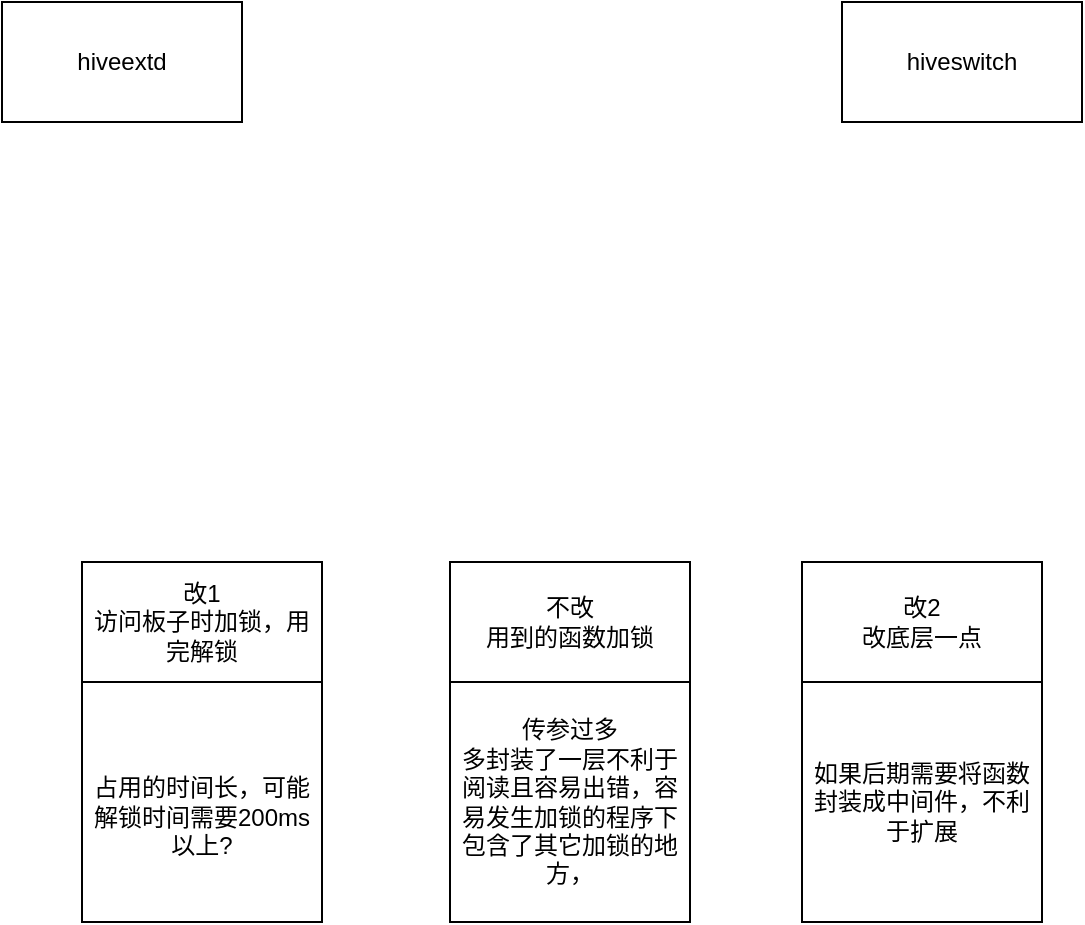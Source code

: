 <mxfile version="21.1.5" type="github" pages="9">
  <diagram id="qvTGBLS4fW63hzWfm1Bi" name="第 1 页">
    <mxGraphModel dx="1434" dy="763" grid="1" gridSize="10" guides="1" tooltips="1" connect="1" arrows="1" fold="1" page="1" pageScale="1" pageWidth="827" pageHeight="1169" math="0" shadow="0">
      <root>
        <mxCell id="0" />
        <mxCell id="1" parent="0" />
        <mxCell id="2" value="hiveextd" style="rounded=0;whiteSpace=wrap;html=1;" parent="1" vertex="1">
          <mxGeometry x="130" y="210" width="120" height="60" as="geometry" />
        </mxCell>
        <mxCell id="3" value="hiveswitch" style="rounded=0;whiteSpace=wrap;html=1;" parent="1" vertex="1">
          <mxGeometry x="550" y="210" width="120" height="60" as="geometry" />
        </mxCell>
        <mxCell id="4" value="改1&lt;br&gt;访问板子时加锁，用完解锁" style="rounded=0;whiteSpace=wrap;html=1;" parent="1" vertex="1">
          <mxGeometry x="170" y="490" width="120" height="60" as="geometry" />
        </mxCell>
        <mxCell id="5" value="改2&lt;br&gt;改底层一点" style="rounded=0;whiteSpace=wrap;html=1;" parent="1" vertex="1">
          <mxGeometry x="530" y="490" width="120" height="60" as="geometry" />
        </mxCell>
        <mxCell id="6" value="&lt;br&gt;占用的时间长，可能解锁时间需要200ms以上?" style="whiteSpace=wrap;html=1;aspect=fixed;" parent="1" vertex="1">
          <mxGeometry x="170" y="550" width="120" height="120" as="geometry" />
        </mxCell>
        <mxCell id="7" value="如果后期需要将函数封装成中间件，不利于扩展" style="whiteSpace=wrap;html=1;aspect=fixed;" parent="1" vertex="1">
          <mxGeometry x="530" y="550" width="120" height="120" as="geometry" />
        </mxCell>
        <mxCell id="9" value="不改&lt;br&gt;用到的函数加锁" style="rounded=0;whiteSpace=wrap;html=1;" parent="1" vertex="1">
          <mxGeometry x="354" y="490" width="120" height="60" as="geometry" />
        </mxCell>
        <mxCell id="10" value="传参过多&lt;br&gt;多封装了一层不利于阅读且容易出错，容易发生加锁的程序下包含了其它加锁的地方，" style="whiteSpace=wrap;html=1;aspect=fixed;" parent="1" vertex="1">
          <mxGeometry x="354" y="550" width="120" height="120" as="geometry" />
        </mxCell>
      </root>
    </mxGraphModel>
  </diagram>
  <diagram id="inVJxPI1AraZg2GABPX5" name="第 19 页">
    <mxGraphModel dx="1434" dy="763" grid="1" gridSize="10" guides="1" tooltips="1" connect="1" arrows="1" fold="1" page="1" pageScale="1" pageWidth="827" pageHeight="1169" math="0" shadow="0">
      <root>
        <mxCell id="cgiCmLNuGWHLCZkL27pS-0" />
        <mxCell id="cgiCmLNuGWHLCZkL27pS-1" parent="cgiCmLNuGWHLCZkL27pS-0" />
        <mxCell id="cgiCmLNuGWHLCZkL27pS-5" value="" style="edgeStyle=none;html=1;" parent="cgiCmLNuGWHLCZkL27pS-1" source="cgiCmLNuGWHLCZkL27pS-2" target="cgiCmLNuGWHLCZkL27pS-4" edge="1">
          <mxGeometry relative="1" as="geometry" />
        </mxCell>
        <mxCell id="cgiCmLNuGWHLCZkL27pS-2" value="ta" style="shape=umlActor;verticalLabelPosition=bottom;verticalAlign=top;html=1;outlineConnect=0;" parent="cgiCmLNuGWHLCZkL27pS-1" vertex="1">
          <mxGeometry x="354" y="370" width="30" height="60" as="geometry" />
        </mxCell>
        <mxCell id="cgiCmLNuGWHLCZkL27pS-8" value="" style="edgeStyle=none;html=1;" parent="cgiCmLNuGWHLCZkL27pS-1" source="cgiCmLNuGWHLCZkL27pS-3" target="cgiCmLNuGWHLCZkL27pS-7" edge="1">
          <mxGeometry relative="1" as="geometry" />
        </mxCell>
        <mxCell id="cgiCmLNuGWHLCZkL27pS-3" value="me" style="shape=umlActor;verticalLabelPosition=bottom;verticalAlign=top;html=1;outlineConnect=0;" parent="cgiCmLNuGWHLCZkL27pS-1" vertex="1">
          <mxGeometry x="444" y="370" width="30" height="60" as="geometry" />
        </mxCell>
        <mxCell id="cgiCmLNuGWHLCZkL27pS-4" value="完成某个模块，结果：&lt;br&gt;了解该模块适用范围" style="whiteSpace=wrap;html=1;verticalAlign=top;" parent="cgiCmLNuGWHLCZkL27pS-1" vertex="1">
          <mxGeometry x="210" y="220" width="189" height="70" as="geometry" />
        </mxCell>
        <mxCell id="cgiCmLNuGWHLCZkL27pS-7" value="&lt;span&gt;完成某个模块，结果：&lt;/span&gt;&lt;br&gt;&lt;span&gt;了解该模块运行原理&lt;/span&gt;" style="whiteSpace=wrap;html=1;verticalAlign=top;" parent="cgiCmLNuGWHLCZkL27pS-1" vertex="1">
          <mxGeometry x="430" y="220" width="180" height="70" as="geometry" />
        </mxCell>
      </root>
    </mxGraphModel>
  </diagram>
  <diagram name="mqagent" id="sdldY5TjMS2h1RtGG8s-">
    <mxGraphModel dx="1434" dy="763" grid="1" gridSize="10" guides="1" tooltips="1" connect="1" arrows="1" fold="1" page="1" pageScale="1" pageWidth="827" pageHeight="1169" math="0" shadow="0">
      <root>
        <mxCell id="0" />
        <mxCell id="1" value="流程图" parent="0" />
        <mxCell id="3" value="&lt;div style=&quot;font-size: 1px&quot;&gt;&lt;font style=&quot;font-size:11.29px;font-family:SimSun;color:#feffff;direction:ltr;letter-spacing:0px;line-height:120%;opacity:1&quot;&gt;开始&lt;br/&gt;&lt;/font&gt;&lt;/div&gt;" style="verticalAlign=middle;align=center;vsdxID=1;fillColor=#44749f;gradientColor=none;shape=stencil(tVLLDsIgEPwajiQIMfFe638Qu22JCM2Ctv69kK0Rm9qDibeZndkXC1NV6PUATIoQ0V9gNE3smToyKY3rAU1MiKmaqar1CB36m2uIDzo7M7r6e64wUZ4UOUWKB9GdIH4irzWu8B42vRrPScNFXZzN+5mvl3qJXE8mcPRRR+Pdh2Y1dsBTE95a3c0TkBRGgKEIb6wg1/r+ssCXd/vLCgm8z9caa+n6pb48dwrRV1H1Ew==);strokeColor=#41719c;spacingTop=-1;spacingBottom=-1;spacingLeft=-1;spacingRight=-1;labelBackgroundColor=none;rounded=0;html=1;whiteSpace=wrap;" parent="1" vertex="1">
          <mxGeometry x="190" y="48" width="100" height="40" as="geometry" />
        </mxCell>
        <mxCell id="4" value="&lt;div style=&quot;font-size: 1px&quot;&gt;&lt;font style=&quot;font-size:11.29px;font-family:SimSun;color:#4f88bb;direction:ltr;letter-spacing:0px;line-height:120%;opacity:1&quot;&gt;Mqagent&lt;br/&gt;&lt;/font&gt;&lt;/div&gt;" style="verticalAlign=middle;align=center;vsdxID=2;fillColor=#feffff;gradientColor=#6cb9ff;shape=stencil(tZLBDoMgDIafhiMGQed2du49yEQlY2AKm+7tB8Nk6uLFZLf279f2JxSx0na8F4gS68DcxCBr1yF2RpRK3QmQzkeIVYiVjQHRgnnoOuY9D2SI7uYZJoyxj4QOSl4xOxZJ/hEukVVSb7JkG0zJbnTtgMPVF2GiszzJaORhaijy5HCK0gTlGxPJiPkoLQbjuJNGLx6lOLQC+224UbxdlOwgRP8j7/f3Z3vp3J4Pvj/fSKXi4czr60vxUrwyVr0B);strokeColor=#4f88bb;spacingTop=-1;spacingBottom=-1;spacingLeft=-1;spacingRight=-1;labelBackgroundColor=none;rounded=0;html=1;whiteSpace=wrap;" parent="1" vertex="1">
          <mxGeometry x="25" y="25" width="100" height="60" as="geometry" />
        </mxCell>
        <mxCell id="5" value="&lt;div style=&quot;font-size: 1px&quot;&gt;&lt;font style=&quot;font-size:11.29px;font-family:SimSun;color:#feffff;direction:ltr;letter-spacing:0px;line-height:120%;opacity:1&quot;&gt;获取命令行参数&lt;br/&gt;&lt;/font&gt;&lt;/div&gt;" style="verticalAlign=middle;align=center;vsdxID=3;fillColor=#5b9bd5;gradientColor=none;shape=stencil(nZBLDoAgDERP0z3SIyjew0SURgSD+Lu9kMZoXLhwN9O+tukAlrNpJg1SzDH4QW/URgNYgZTkjA4UkwJUgGXng+6DX1zLfmoymdXo17xh5zmRJ6Q42BWCfc2oJfdAr+Yv+AP9Cb7OJ3H/2JG1HNGz/84klThPVCc=);strokeColor=#c8c8c8;spacingTop=-1;spacingBottom=-1;spacingLeft=-1;spacingRight=-1;labelBackgroundColor=none;rounded=0;html=1;whiteSpace=wrap;" parent="1" vertex="1">
          <mxGeometry x="190" y="118" width="100" height="60" as="geometry" />
        </mxCell>
        <mxCell id="6" value="&lt;div style=&quot;font-size: 1px&quot;&gt;&lt;font style=&quot;font-size:11.29px;font-family:SimSun;color:#feffff;direction:ltr;letter-spacing:0px;line-height:120%;opacity:1&quot;&gt;初始化日志和TRACE`&lt;br/&gt;&lt;/font&gt;&lt;/div&gt;" style="verticalAlign=middle;align=center;vsdxID=4;fillColor=#5b9bd5;gradientColor=none;shape=stencil(nZBLDoAgDERP0z3SIyjew0SURgSD+Lu9kMZoXLhwN9O+tukAlrNpJg1SzDH4QW/URgNYgZTkjA4UkwJUgGXng+6DX1zLfmoymdXo17xh5zmRJ6Q42BWCfc2oJfdAr+Yv+AP9Cb7OJ3H/2JG1HNGz/84klThPVCc=);strokeColor=#c8c8c8;spacingTop=-1;spacingBottom=-1;spacingLeft=-1;spacingRight=-1;labelBackgroundColor=none;rounded=0;html=1;whiteSpace=wrap;" parent="1" vertex="1">
          <mxGeometry x="190" y="208" width="100" height="60" as="geometry" />
        </mxCell>
        <mxCell id="7" value="&lt;div style=&quot;font-size: 1px&quot;&gt;&lt;font style=&quot;font-size:11.29px;font-family:SimSun;color:#feffff;direction:ltr;letter-spacing:0px;line-height:120%;opacity:1&quot;&gt;ubusInit&lt;br/&gt;&lt;/font&gt;&lt;/div&gt;" style="verticalAlign=middle;align=center;vsdxID=5;fillColor=#5b9bd5;gradientColor=none;shape=stencil(nZBLDoAgDERP0z3SIyjew0SURgSD+Lu9kMZoXLhwN9O+tukAlrNpJg1SzDH4QW/URgNYgZTkjA4UkwJUgGXng+6DX1zLfmoymdXo17xh5zmRJ6Q42BWCfc2oJfdAr+Yv+AP9Cb7OJ3H/2JG1HNGz/84klThPVCc=);strokeColor=#c8c8c8;spacingTop=-1;spacingBottom=-1;spacingLeft=-1;spacingRight=-1;labelBackgroundColor=none;rounded=0;html=1;whiteSpace=wrap;" parent="1" vertex="1">
          <mxGeometry x="190" y="298" width="100" height="60" as="geometry" />
        </mxCell>
        <mxCell id="8" value="&lt;div style=&quot;font-size: 1px&quot;&gt;&lt;font style=&quot;font-size:11.29px;font-family:SimSun;color:#feffff;direction:ltr;letter-spacing:0px;line-height:120%;opacity:1&quot;&gt;启动ubus服务&lt;br/&gt;&lt;/font&gt;&lt;/div&gt;" style="verticalAlign=middle;align=center;vsdxID=6;fillColor=#5b9bd5;gradientColor=none;shape=stencil(nZBLDoAgDERP0z3SIyjew0SURgSD+Lu9kMZoXLhwN9O+tukAlrNpJg1SzDH4QW/URgNYgZTkjA4UkwJUgGXng+6DX1zLfmoymdXo17xh5zmRJ6Q42BWCfc2oJfdAr+Yv+AP9Cb7OJ3H/2JG1HNGz/84klThPVCc=);strokeColor=#c8c8c8;spacingTop=-1;spacingBottom=-1;spacingLeft=-1;spacingRight=-1;labelBackgroundColor=none;rounded=0;html=1;whiteSpace=wrap;" parent="1" vertex="1">
          <mxGeometry x="190" y="388" width="100" height="60" as="geometry" />
        </mxCell>
        <mxCell id="9" value="&lt;div style=&quot;font-size: 1px&quot;&gt;&lt;font style=&quot;font-size: 11.29px ; font-family: &amp;#34;simsun&amp;#34; ; color: #feffff ; direction: ltr ; letter-spacing: 0px ; line-height: 120% ; opacity: 1&quot;&gt;初始化ubus订阅事件&lt;br&gt;&lt;/font&gt;&lt;/div&gt;" style="verticalAlign=middle;align=center;vsdxID=7;fillColor=#5b9bd5;gradientColor=none;shape=stencil(nZBLDoAgDERP0z3SIyjew0SURgSD+Lu9kMZoXLhwN9O+tukAlrNpJg1SzDH4QW/URgNYgZTkjA4UkwJUgGXng+6DX1zLfmoymdXo17xh5zmRJ6Q42BWCfc2oJfdAr+Yv+AP9Cb7OJ3H/2JG1HNGz/84klThPVCc=);strokeColor=#c8c8c8;spacingTop=-1;spacingBottom=-1;spacingLeft=-1;spacingRight=-1;labelBackgroundColor=none;rounded=0;html=1;whiteSpace=wrap;" parent="1" vertex="1">
          <mxGeometry x="190" y="478" width="100" height="60" as="geometry" />
        </mxCell>
        <mxCell id="10" style="vsdxID=9;fillColor=#44749f;gradientColor=none;shape=stencil(UzV2Ls5ILEhVNTIoLinKz04tz0wpyVA1dlE1MsrMy0gtyiwBslSNXVWNndPyi1LTi/JL81Ig/IJEkEoQKze/DGRCBUSfAUiHkUElhGcK4bpBVOZk5iGpNEVVikeloQHZpsK0YlWLz1QgA+HFtMycHEgIIcujBwlQCBKcxq4A);strokeColor=#41719c;spacingTop=-1;spacingBottom=-1;spacingLeft=-1;spacingRight=-1;labelBackgroundColor=none;rounded=0;html=1;whiteSpace=wrap;" parent="1" vertex="1">
          <mxGeometry x="390" y="208" width="100" height="60" as="geometry" />
        </mxCell>
        <mxCell id="11" value="&lt;div style=&quot;font-size: 1px&quot;&gt;&lt;font style=&quot;font-size:11.29px;font-family:SimSun;color:#feffff;direction:ltr;letter-spacing:0px;line-height:120%;opacity:1&quot;&gt;是否接收到终止信号&lt;br/&gt;&lt;/font&gt;&lt;/div&gt;" style="text;vsdxID=9;fillColor=none;gradientColor=none;strokeColor=none;spacingTop=-1;spacingBottom=-1;spacingLeft=-1;spacingRight=-1;labelBackgroundColor=none;rounded=0;html=1;whiteSpace=wrap;verticalAlign=middle;align=center;;html=1;" parent="10" vertex="1">
          <mxGeometry x="8.33" y="7.5" width="83.33" height="45" as="geometry" />
        </mxCell>
        <mxCell id="12" value="&lt;div style=&quot;font-size: 1px&quot;&gt;&lt;font style=&quot;font-size:11.29px;font-family:SimSun;color:#feffff;direction:ltr;letter-spacing:0px;line-height:120%;opacity:1&quot;&gt;ubusDone&lt;br/&gt;&lt;/font&gt;&lt;/div&gt;" style="verticalAlign=middle;align=center;vsdxID=10;fillColor=#5b9bd5;gradientColor=none;shape=stencil(nZBLDoAgDERP0z3SIyjew0SURgSD+Lu9kMZoXLhwN9O+tukAlrNpJg1SzDH4QW/URgNYgZTkjA4UkwJUgGXng+6DX1zLfmoymdXo17xh5zmRJ6Q42BWCfc2oJfdAr+Yv+AP9Cb7OJ3H/2JG1HNGz/84klThPVCc=);strokeColor=#c8c8c8;spacingTop=-1;spacingBottom=-1;spacingLeft=-1;spacingRight=-1;labelBackgroundColor=none;rounded=0;html=1;whiteSpace=wrap;" parent="1" vertex="1">
          <mxGeometry x="390" y="300" width="100" height="60" as="geometry" />
        </mxCell>
        <mxCell id="13" value="&lt;div style=&quot;font-size: 1px&quot;&gt;&lt;font style=&quot;font-size:11.29px;font-family:SimSun;color:#feffff;direction:ltr;letter-spacing:0px;line-height:120%;opacity:1&quot;&gt;eelogClose&lt;br/&gt;&lt;/font&gt;&lt;/div&gt;" style="verticalAlign=middle;align=center;vsdxID=11;fillColor=#5b9bd5;gradientColor=none;shape=stencil(nZBLDoAgDERP0z3SIyjew0SURgSD+Lu9kMZoXLhwN9O+tukAlrNpJg1SzDH4QW/URgNYgZTkjA4UkwJUgGXng+6DX1zLfmoymdXo17xh5zmRJ6Q42BWCfc2oJfdAr+Yv+AP9Cb7OJ3H/2JG1HNGz/84klThPVCc=);strokeColor=#c8c8c8;spacingTop=-1;spacingBottom=-1;spacingLeft=-1;spacingRight=-1;labelBackgroundColor=none;rounded=0;html=1;whiteSpace=wrap;" parent="1" vertex="1">
          <mxGeometry x="390" y="390" width="100" height="60" as="geometry" />
        </mxCell>
        <mxCell id="14" value="&lt;div style=&quot;font-size: 1px&quot;&gt;&lt;font style=&quot;font-size:11.29px;font-family:SimSun;color:#feffff;direction:ltr;letter-spacing:0px;line-height:120%;opacity:1&quot;&gt;结束&lt;br/&gt;&lt;/font&gt;&lt;/div&gt;" style="verticalAlign=middle;align=center;vsdxID=12;fillColor=#44749f;gradientColor=none;shape=stencil(tVLLDsIgEPwajiQIMfFe638Qu22JCM2Ctv69kK0Rm9qDibeZndkXC1NV6PUATIoQ0V9gNE3smToyKY3rAU1MiKmaqar1CB36m2uIDzo7M7r6e64wUZ4UOUWKB9GdIH4irzWu8B42vRrPScNFXZzN+5mvl3qJXE8mcPRRR+Pdh2Y1dsBTE95a3c0TkBRGgKEIb6wg1/r+ssCXd/vLCgm8z9caa+n6pb48dwrRV1H1Ew==);strokeColor=#41719c;spacingTop=-1;spacingBottom=-1;spacingLeft=-1;spacingRight=-1;labelBackgroundColor=none;rounded=0;html=1;whiteSpace=wrap;" parent="1" vertex="1">
          <mxGeometry x="390" y="480" width="100" height="40" as="geometry" />
        </mxCell>
        <mxCell id="15" style="vsdxID=31;fillColor=none;gradientColor=none;strokeColor=none;spacingTop=3;spacingBottom=3;labelBackgroundColor=none;rounded=0;html=1;whiteSpace=wrap;" parent="1" vertex="1">
          <mxGeometry x="530" y="40" width="260" height="109" as="geometry" />
        </mxCell>
        <mxCell id="16" style="vsdxID=32;fillColor=#f2f2f2;gradientColor=none;shape=stencil(3ZLdDoIwDIWfZpeQsg2m1/68xyIDFicjZSq+vSP1B0zUxEvv2p6v20l6mFj1je4M49AH9HtztmVomFgzzm3bGLQhVkxsmFhVHk2N/tiW1Hd6JMfq4E/jCwPtwbjB4UJdBtRvCXW2naB38SdY8jQv3uNfYI27qOINlnm2kHlRAFegIJUZLePDl5JC5QuAJVeiSJeS9C9fwZDowfYJ+qCD9e2Mdhprk0QbSeV0PZP6szHdZJz9hfFP53k5fCye6aqscxTOqf6axjiiJIvNFQ==);strokeColor=#939393;labelBackgroundColor=none;rounded=0;html=1;whiteSpace=wrap;" parent="15" vertex="1">
          <mxGeometry width="260" height="109" as="geometry" />
        </mxCell>
        <mxCell id="17" style="vsdxID=33;fillColor=#5b9bd5;gradientColor=none;shape=stencil(zZJNDsIgEIVPw5IE4Qi1LnuHiYWWiNAMaNvbC5lGazVduHI3P9/Mm0weU1XsYdBMipgwXPRo29QzdWRSWt9rtClHTNVMVSag7jDcfEv5AIUs0TXcy4aJ5kSZkGKm7CAoPxEKeM49XNAGGoJx3hR2d4mJw2Qjx5Ag2eDfWAfYaZ51uHHQLYPUiqPWw0f57y9z1q/e+5T6/uB9eAf9EdzI5+DlC2OdI1ut+1sf5RJ5UNUP);strokeColor=#939393;labelBackgroundColor=none;rounded=0;html=1;whiteSpace=wrap;" parent="15" vertex="1">
          <mxGeometry width="260" height="46" as="geometry" />
        </mxCell>
        <mxCell id="18" value="&lt;div style=&quot;font-size: 1px&quot;&gt;&lt;font style=&quot;font-size:16.93px;font-family:SimSun;color:#feffff;direction:ltr;letter-spacing:0px;line-height:120%;opacity:1&quot;&gt;mqagent服务&lt;br/&gt;&lt;/font&gt;&lt;/div&gt;" style="text;vsdxID=31;fillColor=none;gradientColor=none;strokeColor=none;spacingTop=3;spacingBottom=3;labelBackgroundColor=none;rounded=0;html=1;whiteSpace=wrap;verticalAlign=middle;align=left;;html=1;" parent="15" vertex="1">
          <mxGeometry y="-0.35" width="260" height="46.54" as="geometry" />
        </mxCell>
        <mxCell id="19" value="&lt;div style=&quot;font-size: 1px&quot;&gt;&lt;font style=&quot;font-size:14.11px;font-family:SimSun;color:#939393;direction:ltr;letter-spacing:0px;line-height:120%;opacity:1&quot;&gt;-name : string = mqagent&lt;br/&gt;&lt;/font&gt;&lt;/div&gt;" style="verticalAlign=middle;align=left;vsdxID=36;fillColor=#5b9bd5;gradientColor=none;fillOpacity=0;shape=stencil(nZBLDoAgDERP0z3SIyjew0SURgSD+Lu9kMZoXLhwN9N5bdMClrNpJg1SzDH4QW/URgNYgZTkjA4UkwJUgGXng+6DX1zLfmoymdXo1zxh5z6RO6Q42BWCfc2oJfdAr/AX/IH+BF/rk7hv7MjaZ/L+RirxJ1Gd);strokeColor=#939393;spacingTop=-3;spacingBottom=-3;spacingLeft=3;spacingRight=-3;labelBackgroundColor=none;rounded=0;html=1;whiteSpace=wrap;" parent="1" vertex="1">
          <mxGeometry x="534" y="90" width="252" height="16" as="geometry" />
        </mxCell>
        <mxCell id="20" style="vsdxID=37;fillColor=#ffffff;gradientColor=none;shape=stencil(fY9LDoAgDERP0z3SeALUe5gI0ohgEH+3F9KFxoW7mfa1nQKq1faLBinWFMOkDxqSBWxASvJWR0pZAbaAyoSoxxg2P7Bf+kIWNYe9bDh5TpQJKS52NduOSUf+RVbij83iOWHIOU747n8j5RK/g+0N);dashed=1;dashPattern=2.00 2.00;strokeColor=#6cb9ff;strokeWidth=2;labelBackgroundColor=none;rounded=0;html=1;whiteSpace=wrap;" parent="1" vertex="1">
          <mxGeometry x="534" y="107" width="252" height="4" as="geometry" />
        </mxCell>
        <mxCell id="21" value="&lt;div style=&quot;font-size: 1px&quot;&gt;&lt;font style=&quot;font-size:14.11px;font-family:SimSun;color:#939393;direction:ltr;letter-spacing:0px;line-height:120%;opacity:1&quot;&gt;-ping&lt;br/&gt;-info&lt;br/&gt;&lt;/font&gt;&lt;/div&gt;" style="verticalAlign=middle;align=left;vsdxID=38;fillColor=#5b9bd5;gradientColor=none;fillOpacity=0;shape=stencil(nZBLDoAgDERP0z3SIyjew0SURgSD+Lu9kMZoXLhwN9N5bdMClrNpJg1SzDH4QW/URgNYgZTkjA4UkwJUgGXng+6DX1zLfmoymdXo1zxh5z6RO6Q42BWCfc2oJfdAr/AX/IH+BF/rk7hv7MjaZ/L+RirxJ1Gd);strokeColor=#939393;spacingTop=-3;spacingBottom=-3;spacingLeft=3;spacingRight=-3;labelBackgroundColor=none;rounded=0;html=1;whiteSpace=wrap;" parent="1" vertex="1">
          <mxGeometry x="534" y="111" width="252" height="33" as="geometry" />
        </mxCell>
        <mxCell id="22" style="vsdxID=39;fillColor=none;gradientColor=none;strokeColor=none;spacingTop=3;spacingBottom=3;labelBackgroundColor=none;rounded=0;html=1;whiteSpace=wrap;" parent="1" vertex="1">
          <mxGeometry x="530" y="180" width="260" height="160" as="geometry" />
        </mxCell>
        <mxCell id="23" style="vsdxID=40;fillColor=#f2f2f2;gradientColor=none;shape=stencil(1ZLPDoIwDMafZseZuSUmnhGPvEMjAxbnRsoUeHu3FCNilMSbt7bfr+3+fExlXQOtZlJ0Af1Z96YMDVMHJqVxjUYTYsRUzlRWedQ1+qsrKW8hkSm6+FuaMFCfSB1SjJRtBeVHQq1xM/Qh/gTL/UbsPuMrMOApqjjBBRSE47gorEwTA4fBdBx9gGC8e6EtYK153MQrC/V0C5K6Xuv2rfwHZ/v2yIvvi8HTI5Wxliw215eeiiXyo8rv);strokeColor=#939393;labelBackgroundColor=none;rounded=0;html=1;whiteSpace=wrap;" parent="22" vertex="1">
          <mxGeometry width="260" height="160" as="geometry" />
        </mxCell>
        <mxCell id="24" style="vsdxID=41;fillColor=#5b9bd5;gradientColor=none;shape=stencil(zZJNDsIgEIVPw5IE4Qi1LnuHiYWWiNAMaNvbC5lGazVduHI3P9/Mm0weU1XsYdBMipgwXPRo29QzdWRSWt9rtClHTNVMVSag7jDcfEv5AIUs0TXcy4aJ5kSZkGKm7CAoPxEKeM49XNAGGoJx3hR2d4mJw2Qjx5Ag2eDfWAfYaZ51uHHQLYPUiqPWw0f57y9z1q/e+5T6/uB9eAf9EdzI5+DlC2OdI1ut+1sf5RJ5UNUP);strokeColor=#939393;labelBackgroundColor=none;rounded=0;html=1;whiteSpace=wrap;" parent="22" vertex="1">
          <mxGeometry width="260" height="46" as="geometry" />
        </mxCell>
        <mxCell id="25" value="&lt;div style=&quot;font-size: 1px&quot;&gt;&lt;font style=&quot;font-size:16.93px;font-family:SimSun;color:#feffff;direction:ltr;letter-spacing:0px;line-height:120%;opacity:1&quot;&gt;ubus发布&lt;br/&gt;&lt;/font&gt;&lt;/div&gt;" style="text;vsdxID=39;fillColor=none;gradientColor=none;strokeColor=none;spacingTop=3;spacingBottom=3;labelBackgroundColor=none;rounded=0;html=1;whiteSpace=wrap;verticalAlign=middle;align=left;;html=1;" parent="22" vertex="1">
          <mxGeometry y="-0.15" width="260" height="46.54" as="geometry" />
        </mxCell>
        <mxCell id="26" value="&lt;div style=&quot;font-size: 1px&quot;&gt;&lt;font style=&quot;font-size:14.11px;font-family:SimSun;color:#939393;direction:ltr;letter-spacing:0px;line-height:120%;opacity:1&quot;&gt;-&lt;br/&gt;&lt;/font&gt;&lt;/div&gt;" style="verticalAlign=middle;align=left;vsdxID=44;fillColor=#5b9bd5;gradientColor=none;fillOpacity=0;shape=stencil(nZBLDoAgDERP0z3SIyjew0SURgSD+Lu9kMZoXLhwN9N5bdMClrNpJg1SzDH4QW/URgNYgZTkjA4UkwJUgGXng+6DX1zLfmoymdXo1zxh5z6RO6Q42BWCfc2oJfdAr/AX/IH+BF/rk7hv7MjaZ/L+RirxJ1Gd);strokeColor=#939393;spacingTop=-3;spacingBottom=-3;spacingLeft=3;spacingRight=-3;labelBackgroundColor=none;rounded=0;html=1;whiteSpace=wrap;" parent="1" vertex="1">
          <mxGeometry x="534" y="230" width="252" height="16" as="geometry" />
        </mxCell>
        <mxCell id="27" style="vsdxID=45;fillColor=#ffffff;gradientColor=none;shape=stencil(fY9LDoAgDERP0z3SeALUe5gI0ohgEH+3F9KFxoW7mfa1nQKq1faLBinWFMOkDxqSBWxASvJWR0pZAbaAyoSoxxg2P7Bf+kIWNYe9bDh5TpQJKS52NduOSUf+RVbij83iOWHIOU747n8j5RK/g+0N);dashed=1;dashPattern=2.00 2.00;strokeColor=#6cb9ff;strokeWidth=2;labelBackgroundColor=none;rounded=0;html=1;whiteSpace=wrap;" parent="1" vertex="1">
          <mxGeometry x="534" y="247" width="252" height="4" as="geometry" />
        </mxCell>
        <mxCell id="28" value="&lt;div style=&quot;font-size: 1px&quot;&gt;&lt;font style=&quot;font-size:14.11px;font-family:SimSun;color:#939393;direction:ltr;letter-spacing:0px;line-height:120%;opacity:1&quot;&gt;-backboard : &lt;/font&gt;&lt;font style=&quot;font-size:14.11px;font-family:Themed;color:#939393;direction:ltr;letter-spacing:0px;line-height:120%;opacity:1&quot;&gt;publishBackboardInfo&lt;/font&gt;&lt;font style=&quot;font-size:14.11px;font-family:Themed;color:#939393;direction:ltr;letter-spacing:0px;line-height:120%;opacity:1&quot;&gt;()&lt;br/&gt; &lt;/font&gt;&lt;font style=&quot;font-size:14.11px;font-family:Themed;color:#939393;direction:ltr;letter-spacing:0px;line-height:120%;opacity:1&quot;&gt;publishBackboardState&lt;/font&gt;&lt;font style=&quot;font-size:14.11px;font-family:Themed;color:#939393;direction:ltr;letter-spacing:0px;line-height:120%;opacity:1&quot;&gt;()&lt;br/&gt;&lt;/font&gt;&lt;font style=&quot;font-size:14.11px;font-family:Themed;color:#939393;direction:ltr;letter-spacing:0px;line-height:120%;opacity:1&quot;&gt;-system : &lt;/font&gt;&lt;font style=&quot;font-size:14.11px;font-family:Themed;color:#939393;direction:ltr;letter-spacing:0px;line-height:120%;opacity:1&quot;&gt;publishSystemState&lt;/font&gt;&lt;font style=&quot;font-size:14.11px;font-family:Themed;color:#939393;direction:ltr;letter-spacing:0px;line-height:120%;opacity:1&quot;&gt;()&lt;br/&gt; &lt;/font&gt;&lt;font style=&quot;font-size:14.11px;font-family:Themed;color:#939393;direction:ltr;letter-spacing:0px;line-height:120%;opacity:1&quot;&gt;publishSystemInfo&lt;/font&gt;&lt;font style=&quot;font-size:14.11px;font-family:Themed;color:#939393;direction:ltr;letter-spacing:0px;line-height:120%;opacity:1&quot;&gt;()&lt;br/&gt;-switch : &lt;/font&gt;&lt;font style=&quot;font-size:14.11px;font-family:Themed;color:#939393;direction:ltr;letter-spacing:0px;line-height:120%;opacity:1&quot;&gt;publishSwitchState&lt;/font&gt;&lt;font style=&quot;font-size:14.11px;font-family:Themed;color:#939393;direction:ltr;letter-spacing:0px;line-height:120%;opacity:1&quot;&gt;()&lt;br/&gt;&lt;/font&gt;&lt;/div&gt;" style="verticalAlign=middle;align=left;vsdxID=46;fillColor=#5b9bd5;gradientColor=none;fillOpacity=0;shape=stencil(nZBLDoAgDERP0z3SIyjew0SURgSD+Lu9kMZoXLhwN9N5bdMClrNpJg1SzDH4QW/URgNYgZTkjA4UkwJUgGXng+6DX1zLfmoymdXo1zxh5z6RO6Q42BWCfc2oJfdAr/AX/IH+BF/rk7hv7MjaZ/L+RirxJ1Gd);strokeColor=#939393;spacingTop=-3;spacingBottom=-3;spacingLeft=3;spacingRight=-3;labelBackgroundColor=none;rounded=0;html=1;whiteSpace=wrap;" parent="1" vertex="1">
          <mxGeometry x="534" y="251" width="252" height="84" as="geometry" />
        </mxCell>
        <mxCell id="29" value="&lt;div style=&quot;font-size: 1px&quot;&gt;&lt;font style=&quot;font-size:11.29px;font-family:SimSun;color:#feffff;direction:ltr;letter-spacing:0px;line-height:120%;opacity:1&quot;&gt;ubusRun&lt;br/&gt;&lt;/font&gt;&lt;/div&gt;" style="verticalAlign=middle;align=center;vsdxID=48;fillColor=#5b9bd5;gradientColor=none;shape=stencil(nZBLDoAgDERP0z3SIyjew0SURgSD+Lu9kMZoXLhwN9O+tukAlrNpJg1SzDH4QW/URgNYgZTkjA4UkwJUgGXng+6DX1zLfmoymdXo17xh5zmRJ6Q42BWCfc2oJfdAr+Yv+AP9Cb7OJ3H/2JG1HNGz/84klThPVCc=);strokeColor=#c8c8c8;spacingTop=-1;spacingBottom=-1;spacingLeft=-1;spacingRight=-1;labelBackgroundColor=none;rounded=0;html=1;whiteSpace=wrap;" parent="1" vertex="1">
          <mxGeometry x="390" y="118" width="100" height="60" as="geometry" />
        </mxCell>
        <mxCell id="30" value="&lt;div style=&quot;font-size: 1px&quot;&gt;&lt;font style=&quot;font-size:11.29px;font-family:SimSun;color:#4f88bb;direction:ltr;letter-spacing:0px;line-height:120%;opacity:1&quot;&gt;初始化MQTT代理实例&lt;br/&gt;(agentInit)&lt;br/&gt;&lt;/font&gt;&lt;/div&gt;" style="verticalAlign=middle;align=center;vsdxID=50;fillColor=#feffff;gradientColor=#6cb9ff;shape=stencil(nZJJDsMgDEVP4z2xN9mn6T0ihRSrFCJCp9sHZHVComqz+8bPNt8A1C1mmDWgWmLwR33lMRqgHSCyMzpwTAqoB+omH/Qh+LMbJZ6HTGZ18pfc4SZ1KlegukvUKIn3glp2b+gjuQn+gm4Ei/FJvDxObK2s6JmvLaDBP0xh/aqfXdv2964FW3dVOEqifOV0JD+E+hU=);strokeColor=#4f88bb;spacingTop=-1;spacingBottom=-1;spacingLeft=-1;spacingRight=-1;labelBackgroundColor=none;rounded=0;html=1;whiteSpace=wrap;" parent="1" vertex="1">
          <mxGeometry x="830" y="40" width="100" height="60" as="geometry" />
        </mxCell>
        <mxCell id="31" value="&lt;div style=&quot;font-size: 1px&quot;&gt;&lt;font style=&quot;font-size:11.29px;font-family:SimSun;color:#4f88bb;direction:ltr;letter-spacing:0px;line-height:120%;opacity:1&quot;&gt;初始化MQTT代理实例&lt;br/&gt;agentInit()&lt;br/&gt;&lt;/font&gt;&lt;/div&gt;" style="verticalAlign=middle;align=center;vsdxID=53;fillColor=#feffff;gradientColor=#6cb9ff;shape=stencil(nZJJDsMgDEVP4z2xN9mn6T0ihRSrFCJCp9sHZHVComqz+8bPNt8A1C1mmDWgWmLwR33lMRqgHSCyMzpwTAqoB+omH/Qh+LMbJZ6HTGZ18pfc4SZ1KlegukvUKIn3glp2b+gjuQn+gm4Ei/FJvDxObK2s6JmvLaDBP0xh/aqfXdv2964FW3dVOEqifOV0JD+E+hU=);strokeColor=#4f88bb;spacingTop=-1;spacingBottom=-1;spacingLeft=-1;spacingRight=-1;labelBackgroundColor=none;rounded=0;html=1;whiteSpace=wrap;" parent="1" vertex="1">
          <mxGeometry x="190" y="568" width="100" height="60" as="geometry" />
        </mxCell>
        <mxCell id="32" value="&lt;div style=&quot;font-size: 1px&quot;&gt;&lt;font style=&quot;font-size:11.29px;font-family:SimSun;color:#feffff;direction:ltr;letter-spacing:0px;line-height:120%;opacity:1&quot;&gt;实例化mqttAgent对象&lt;br/&gt;&lt;/font&gt;&lt;/div&gt;" style="verticalAlign=middle;align=center;vsdxID=57;fillColor=#5b9bd5;gradientColor=none;shape=stencil(nZBLDoAgDERP0z3SIyjew0SURgSD+Lu9kMZoXLhwN9O+tukAlrNpJg1SzDH4QW/URgNYgZTkjA4UkwJUgGXng+6DX1zLfmoymdXo17xh5zmRJ6Q42BWCfc2oJfdAr+Yv+AP9Cb7OJ3H/2JG1HNGz/84klThPVCc=);strokeColor=#c8c8c8;spacingTop=-1;spacingBottom=-1;spacingLeft=-1;spacingRight=-1;labelBackgroundColor=none;rounded=0;html=1;whiteSpace=wrap;" parent="1" vertex="1">
          <mxGeometry x="830" y="130" width="100" height="60" as="geometry" />
        </mxCell>
        <mxCell id="33" value="&lt;div style=&quot;font-size: 1px&quot;&gt;&lt;font style=&quot;font-size:11.29px;font-family:SimSun;color:#feffff;direction:ltr;letter-spacing:0px;line-height:120%;opacity:1&quot;&gt;配置连接参数&lt;br/&gt;&lt;/font&gt;&lt;/div&gt;" style="verticalAlign=middle;align=center;vsdxID=58;fillColor=#5b9bd5;gradientColor=none;shape=stencil(nZBLDoAgDERP0z3SIyjew0SURgSD+Lu9kMZoXLhwN9O+tukAlrNpJg1SzDH4QW/URgNYgZTkjA4UkwJUgGXng+6DX1zLfmoymdXo17xh5zmRJ6Q42BWCfc2oJfdAr+Yv+AP9Cb7OJ3H/2JG1HNGz/84klThPVCc=);strokeColor=#c8c8c8;spacingTop=-1;spacingBottom=-1;spacingLeft=-1;spacingRight=-1;labelBackgroundColor=none;rounded=0;html=1;whiteSpace=wrap;" parent="1" vertex="1">
          <mxGeometry x="830" y="220" width="100" height="60" as="geometry" />
        </mxCell>
        <mxCell id="34" value="&lt;div style=&quot;font-size: 1px&quot;&gt;&lt;font style=&quot;font-size:11.29px;font-family:SimSun;color:#feffff;direction:ltr;letter-spacing:0px;line-height:120%;opacity:1&quot;&gt;生成客户端ID&lt;br/&gt;&lt;/font&gt;&lt;/div&gt;" style="verticalAlign=middle;align=center;vsdxID=59;fillColor=#5b9bd5;gradientColor=none;shape=stencil(nZBLDoAgDERP0z3SIyjew0SURgSD+Lu9kMZoXLhwN9O+tukAlrNpJg1SzDH4QW/URgNYgZTkjA4UkwJUgGXng+6DX1zLfmoymdXo17xh5zmRJ6Q42BWCfc2oJfdAr+Yv+AP9Cb7OJ3H/2JG1HNGz/84klThPVCc=);strokeColor=#c8c8c8;spacingTop=-1;spacingBottom=-1;spacingLeft=-1;spacingRight=-1;labelBackgroundColor=none;rounded=0;html=1;whiteSpace=wrap;" parent="1" vertex="1">
          <mxGeometry x="830" y="310" width="100" height="60" as="geometry" />
        </mxCell>
        <mxCell id="35" value="&lt;div style=&quot;font-size: 1px&quot;&gt;&lt;font style=&quot;font-size:11.29px;font-family:SimSun;color:#feffff;direction:ltr;letter-spacing:0px;line-height:120%;opacity:1&quot;&gt;配置当前服务使用的主题&lt;br/&gt;&lt;/font&gt;&lt;font style=&quot;font-size:11.29px;font-family:Themed;color:#feffff;direction:ltr;letter-spacing:0px;line-height:120%;opacity:1&quot;&gt;fillServiceTopics&lt;br/&gt;&lt;/font&gt;&lt;/div&gt;" style="verticalAlign=middle;align=center;vsdxID=60;fillColor=#5b9bd5;gradientColor=none;shape=stencil(nZBLDoAgDERP0z3SIyjew0SURgSD+Lu9kMZoXLhwN9O+tukAlrNpJg1SzDH4QW/URgNYgZTkjA4UkwJUgGXng+6DX1zLfmoymdXo17xh5zmRJ6Q42BWCfc2oJfdAr+Yv+AP9Cb7OJ3H/2JG1HNGz/84klThPVCc=);strokeColor=#c8c8c8;spacingTop=-1;spacingBottom=-1;spacingLeft=-1;spacingRight=-1;labelBackgroundColor=none;rounded=0;html=1;whiteSpace=wrap;" parent="1" vertex="1">
          <mxGeometry x="830" y="400" width="100" height="60" as="geometry" />
        </mxCell>
        <mxCell id="36" value="&lt;div style=&quot;font-size: 1px&quot;&gt;&lt;font style=&quot;font-size:11.29px;font-family:SimSun;color:#feffff;direction:ltr;letter-spacing:0px;line-height:120%;opacity:1&quot;&gt;创建一个mqtt客户端&lt;br/&gt;&lt;/font&gt;&lt;font style=&quot;font-size:11.29px;font-family:Themed;color:#feffff;direction:ltr;letter-spacing:0px;line-height:120%;opacity:1&quot;&gt;mqttClientNew&lt;br/&gt;&lt;/font&gt;&lt;/div&gt;" style="verticalAlign=middle;align=center;vsdxID=61;fillColor=#5b9bd5;gradientColor=none;shape=stencil(nZBLDoAgDERP0z3SIyjew0SURgSD+Lu9kMZoXLhwN9O+tukAlrNpJg1SzDH4QW/URgNYgZTkjA4UkwJUgGXng+6DX1zLfmoymdXo17xh5zmRJ6Q42BWCfc2oJfdAr+Yv+AP9Cb7OJ3H/2JG1HNGz/84klThPVCc=);strokeColor=#c8c8c8;spacingTop=-1;spacingBottom=-1;spacingLeft=-1;spacingRight=-1;labelBackgroundColor=none;rounded=0;html=1;whiteSpace=wrap;" parent="1" vertex="1">
          <mxGeometry x="830" y="490" width="100" height="60" as="geometry" />
        </mxCell>
        <mxCell id="37" value="&lt;div style=&quot;font-size: 1px&quot;&gt;&lt;font style=&quot;font-size:11.29px;font-family:SimSun;color:#feffff;direction:ltr;letter-spacing:0px;line-height:120%;opacity:1&quot;&gt;设置重连定时10s&lt;br/&gt;&lt;/font&gt;&lt;/div&gt;" style="verticalAlign=middle;align=center;vsdxID=62;fillColor=#5b9bd5;gradientColor=none;shape=stencil(nZBLDoAgDERP0z3SIyjew0SURgSD+Lu9kMZoXLhwN9O+tukAlrNpJg1SzDH4QW/URgNYgZTkjA4UkwJUgGXng+6DX1zLfmoymdXo17xh5zmRJ6Q42BWCfc2oJfdAr+Yv+AP9Cb7OJ3H/2JG1HNGz/84klThPVCc=);strokeColor=#c8c8c8;spacingTop=-1;spacingBottom=-1;spacingLeft=-1;spacingRight=-1;labelBackgroundColor=none;rounded=0;html=1;whiteSpace=wrap;" parent="1" vertex="1">
          <mxGeometry x="830" y="580" width="100" height="60" as="geometry" />
        </mxCell>
        <mxCell id="38" value="&lt;div style=&quot;font-size: 1px&quot;&gt;&lt;font style=&quot;font-size:11.29px;font-family:SimSun;color:#feffff;direction:ltr;letter-spacing:0px;line-height:120%;opacity:1&quot;&gt;启动连接到mqtt broker&lt;br/&gt;&lt;/font&gt;&lt;font style=&quot;font-size:11.29px;font-family:Themed;color:#feffff;direction:ltr;letter-spacing:0px;line-height:120%;opacity:1&quot;&gt;mqttClientStart&lt;br/&gt;&lt;/font&gt;&lt;/div&gt;" style="verticalAlign=middle;align=center;vsdxID=63;fillColor=#5b9bd5;gradientColor=none;shape=stencil(nZBLDoAgDERP0z3SIyjew0SURgSD+Lu9kMZoXLhwN9O+tukAlrNpJg1SzDH4QW/URgNYgZTkjA4UkwJUgGXng+6DX1zLfmoymdXo17xh5zmRJ6Q42BWCfc2oJfdAr+Yv+AP9Cb7OJ3H/2JG1HNGz/84klThPVCc=);strokeColor=#c8c8c8;spacingTop=-1;spacingBottom=-1;spacingLeft=-1;spacingRight=-1;labelBackgroundColor=none;rounded=0;html=1;whiteSpace=wrap;" parent="1" vertex="1">
          <mxGeometry x="830" y="670" width="100" height="60" as="geometry" />
        </mxCell>
        <mxCell id="39" value="&lt;div style=&quot;font-size: 1px&quot;&gt;&lt;font style=&quot;font-size:11.29px;font-family:SimSun;color:#feffff;direction:ltr;letter-spacing:0px;line-height:120%;opacity:1&quot;&gt;订阅告警消息&lt;br/&gt;&lt;/font&gt;&lt;font style=&quot;font-size:11.29px;font-family:Themed;color:#feffff;direction:ltr;letter-spacing:0px;line-height:120%;opacity:1&quot;&gt;initAlarmSubscriber&lt;br/&gt;&lt;/font&gt;&lt;/div&gt;" style="verticalAlign=middle;align=center;vsdxID=64;fillColor=#5b9bd5;gradientColor=none;shape=stencil(nZBLDoAgDERP0z3SIyjew0SURgSD+Lu9kMZoXLhwN9O+tukAlrNpJg1SzDH4QW/URgNYgZTkjA4UkwJUgGXng+6DX1zLfmoymdXo17xh5zmRJ6Q42BWCfc2oJfdAr+Yv+AP9Cb7OJ3H/2JG1HNGz/84klThPVCc=);strokeColor=#c8c8c8;spacingTop=-1;spacingBottom=-1;spacingLeft=-1;spacingRight=-1;labelBackgroundColor=none;rounded=0;html=1;whiteSpace=wrap;" parent="1" vertex="1">
          <mxGeometry x="980" y="130" width="100" height="60" as="geometry" />
        </mxCell>
        <mxCell id="40" value="&lt;div style=&quot;font-size: 1px&quot;&gt;&lt;font style=&quot;font-size:11.29px;font-family:SimSun;color:#feffff;direction:ltr;letter-spacing:0px;line-height:120%;opacity:1&quot;&gt;返回&lt;br/&gt;&lt;/font&gt;&lt;/div&gt;" style="verticalAlign=middle;align=center;vsdxID=65;fillColor=#44749f;gradientColor=none;shape=stencil(tVLLDsIgEPwajiQIMfFe638Qu22JCM2Ctv69kK0Rm9qDibeZndkXC1NV6PUATIoQ0V9gNE3smToyKY3rAU1MiKmaqar1CB36m2uIDzo7M7r6e64wUZ4UOUWKB9GdIH4irzWu8B42vRrPScNFXZzN+5mvl3qJXE8mcPRRR+Pdh2Y1dsBTE95a3c0TkBRGgKEIb6wg1/r+ssCXd/vLCgm8z9caa+n6pb48dwrRV1H1Ew==);strokeColor=#41719c;spacingTop=-1;spacingBottom=-1;spacingLeft=-1;spacingRight=-1;labelBackgroundColor=none;rounded=0;html=1;whiteSpace=wrap;" parent="1" vertex="1">
          <mxGeometry x="980" y="220" width="100" height="40" as="geometry" />
        </mxCell>
        <mxCell id="41" value="&lt;div style=&quot;font-size: 1px&quot;&gt;&lt;font style=&quot;font-size:11.29px;font-family:SimSun;color:#feffff;direction:ltr;letter-spacing:0px;line-height:120%;opacity:1&quot;&gt;alarmEventHandle&lt;br/&gt;&lt;/font&gt;&lt;/div&gt;" style="verticalAlign=middle;align=center;vsdxID=66;fillColor=#5b9bd5;gradientColor=none;shape=stencil(nZBLDoAgDERP0z3SIyjew0SURgSD+Lu9kMZoXLhwN9O+tukAlrNpJg1SzDH4QW/URgNYgZTkjA4UkwJUgGXng+6DX1zLfmoymdXo17xh5zmRJ6Q42BWCfc2oJfdAr+Yv+AP9Cb7OJ3H/2JG1HNGz/84klThPVCc=);strokeColor=#c8c8c8;spacingTop=-1;spacingBottom=-1;spacingLeft=-1;spacingRight=-1;labelBackgroundColor=none;rounded=0;html=1;whiteSpace=wrap;" parent="1" vertex="1">
          <mxGeometry x="1130" y="130" width="100" height="60" as="geometry" />
        </mxCell>
        <mxCell id="42" value="&lt;div style=&quot;font-size: 1px&quot;&gt;&lt;font style=&quot;font-size:11.29px;font-family:SimSun;color:#feffff;direction:ltr;letter-spacing:0px;line-height:120%;opacity:1&quot;&gt;发送告警&lt;br/&gt;&lt;/font&gt;&lt;font style=&quot;font-size:11.29px;font-family:Themed;color:#feffff;direction:ltr;letter-spacing:0px;line-height:120%;opacity:1&quot;&gt;serviceApiAlarm&lt;br/&gt;&lt;/font&gt;&lt;/div&gt;" style="verticalAlign=middle;align=center;vsdxID=67;fillColor=#5b9bd5;gradientColor=none;shape=stencil(nZBLDoAgDERP0z3SIyjew0SURgSD+Lu9kMZoXLhwN9O+tukAlrNpJg1SzDH4QW/URgNYgZTkjA4UkwJUgGXng+6DX1zLfmoymdXo17xh5zmRJ6Q42BWCfc2oJfdAr+Yv+AP9Cb7OJ3H/2JG1HNGz/84klThPVCc=);strokeColor=#c8c8c8;spacingTop=-1;spacingBottom=-1;spacingLeft=-1;spacingRight=-1;labelBackgroundColor=none;rounded=0;html=1;whiteSpace=wrap;" parent="1" vertex="1">
          <mxGeometry x="1280" y="130" width="100" height="60" as="geometry" />
        </mxCell>
        <mxCell id="43" value="&lt;div style=&quot;font-size: 1px&quot;&gt;&lt;font style=&quot;font-size:11.29px;font-family:SimSun;color:#feffff;direction:ltr;letter-spacing:0px;line-height:120%;opacity:1&quot;&gt;alarmHub&lt;br/&gt;ubus_notify()&lt;br/&gt;&lt;/font&gt;&lt;/div&gt;" style="verticalAlign=middle;align=center;vsdxID=80;fillColor=#5b9bd5;gradientColor=none;shape=stencil(nZBLDoAgDERP0z3SIyjew0SURgSD+Lu9kMZoXLhwN9O+tukAlrNpJg1SzDH4QW/URgNYgZTkjA4UkwJUgGXng+6DX1zLfmoymdXo17xh5zmRJ6Q42BWCfc2oJfdAr+Yv+AP9Cb7OJ3H/2JG1HNGz/84klThPVCc=);strokeColor=#c8c8c8;spacingTop=-1;spacingBottom=-1;spacingLeft=-1;spacingRight=-1;labelBackgroundColor=none;rounded=0;html=1;whiteSpace=wrap;" parent="1" vertex="1">
          <mxGeometry x="1060" y="30" width="100" height="60" as="geometry" />
        </mxCell>
        <mxCell id="44" value="&lt;div style=&quot;font-size: 1px&quot;&gt;&lt;p style=&quot;align:left;margin-left:0;margin-right:0;margin-top:0px;margin-bottom:0px;text-indent:0;valign:top;direction:ltr;&quot;&gt;&lt;font style=&quot;font-size:11.29px;font-family:SimSun;color:#4f88bb;direction:ltr;letter-spacing:0px;line-height:120%;opacity:1&quot;&gt;ubus发布是主动上报，告警和状态变化都可以通过这种方式上报，&lt;br/&gt;&lt;br/&gt;还有一个轮询线程，通过invoke  &lt;/font&gt;&lt;font style=&quot;font-size:11.29px;font-family:Themed;color:#4f88bb;direction:ltr;letter-spacing:0px;line-height:120%;opacity:1&quot;&gt;updateSubscribe&lt;/font&gt;&lt;font style=&quot;font-size:11.29px;font-family:Themed;color:#4f88bb;direction:ltr;letter-spacing:0px;line-height:120%;opacity:1&quot;&gt;对象，通知需要上报状态的程序执行一次ubus发布。&lt;br/&gt;&lt;/font&gt;&lt;/p&gt;&lt;/div&gt;" style="verticalAlign=top;align=left;vsdxID=82;fillColor=#feffff;gradientColor=#6cb9ff;shape=stencil(tZLBDoMgDIafhiMGQed2du49yEQlY2AKm+7tB8Nk6uLFZLf279f2JxSx0na8F4gS68DcxCBr1yF2RpRK3QmQzkeIVYiVjQHRgnnoOuY9D2SI7uYZJoyxj4QOSl4xOxZJ/hEukVVSb7JkG0zJbnTtgMPVF2GiszzJaORhaijy5HCK0gTlGxPJiPkoLQbjuJNGLx6lOLQC+224UbxdlOwgRP8j7/f3Z3vp3J4Pvj/fSKXi4czr60vxUrwyVr0B);strokeColor=#4f88bb;spacingTop=-1;spacingBottom=-1;spacingLeft=-1;spacingRight=-1;labelBackgroundColor=none;rounded=0;html=1;whiteSpace=wrap;" parent="1" vertex="1">
          <mxGeometry x="530" y="390" width="260" height="156" as="geometry" />
        </mxCell>
        <mxCell id="45" value="&lt;div style=&quot;font-size: 1px&quot;&gt;&lt;p style=&quot;align:left;margin-left:0;margin-right:0;margin-top:0px;margin-bottom:0px;text-indent:0;valign:top;direction:ltr;&quot;&gt;&lt;font style=&quot;font-size:11.29px;font-family:SimSun;color:#4f88bb;direction:ltr;letter-spacing:0px;line-height:120%;opacity:1&quot;&gt;ubus 发布，将状态信息发布给订阅者mqagent，mqagent再调用handle处理，通过serviceApiReport 发布上报到mqtt服务器，mqtt服务器发布给所有订阅主题者&lt;br/&gt;&lt;/font&gt;&lt;/p&gt;&lt;/div&gt;" style="verticalAlign=top;align=left;vsdxID=83;fillColor=#feffff;gradientColor=#6cb9ff;shape=stencil(tZLBDoMgDIafhiMGQed2du49yEQlY2AKm+7tB8Nk6uLFZLf279f2JxSx0na8F4gS68DcxCBr1yF2RpRK3QmQzkeIVYiVjQHRgnnoOuY9D2SI7uYZJoyxj4QOSl4xOxZJ/hEukVVSb7JkG0zJbnTtgMPVF2GiszzJaORhaijy5HCK0gTlGxPJiPkoLQbjuJNGLx6lOLQC+224UbxdlOwgRP8j7/f3Z3vp3J4Pvj/fSKXi4czr60vxUrwyVr0B);strokeColor=#4f88bb;spacingTop=-1;spacingBottom=-1;spacingLeft=-1;spacingRight=-1;labelBackgroundColor=none;rounded=0;html=1;whiteSpace=wrap;" parent="1" vertex="1">
          <mxGeometry x="530" y="595" width="260" height="156" as="geometry" />
        </mxCell>
        <mxCell id="Hj2xUz1iScLYxk9iozRd-70" value="mqtt 平台" style="rounded=0;whiteSpace=wrap;html=1;" vertex="1" parent="1">
          <mxGeometry x="640" y="850" width="120" height="60" as="geometry" />
        </mxCell>
        <mxCell id="Hj2xUz1iScLYxk9iozRd-71" value="mqagent" style="rounded=0;whiteSpace=wrap;html=1;" vertex="1" parent="1">
          <mxGeometry x="380" y="850" width="120" height="60" as="geometry" />
        </mxCell>
        <mxCell id="Hj2xUz1iScLYxk9iozRd-72" value="" style="endArrow=none;html=1;entryX=0.5;entryY=1;entryDx=0;entryDy=0;" edge="1" parent="1" target="Hj2xUz1iScLYxk9iozRd-70">
          <mxGeometry width="50" height="50" relative="1" as="geometry">
            <mxPoint x="700" y="1160" as="sourcePoint" />
            <mxPoint x="690" y="960" as="targetPoint" />
          </mxGeometry>
        </mxCell>
        <mxCell id="Hj2xUz1iScLYxk9iozRd-73" value="" style="endArrow=none;html=1;" edge="1" parent="1">
          <mxGeometry width="50" height="50" relative="1" as="geometry">
            <mxPoint x="440" y="1160" as="sourcePoint" />
            <mxPoint x="440" y="910" as="targetPoint" />
          </mxGeometry>
        </mxCell>
        <mxCell id="Hj2xUz1iScLYxk9iozRd-74" value="" style="endArrow=classic;html=1;" edge="1" parent="1">
          <mxGeometry width="50" height="50" relative="1" as="geometry">
            <mxPoint x="700" y="960" as="sourcePoint" />
            <mxPoint x="440" y="960" as="targetPoint" />
          </mxGeometry>
        </mxCell>
        <mxCell id="Hj2xUz1iScLYxk9iozRd-75" value="发布command主题" style="edgeLabel;html=1;align=center;verticalAlign=middle;resizable=0;points=[];" vertex="1" connectable="0" parent="Hj2xUz1iScLYxk9iozRd-74">
          <mxGeometry x="-0.168" y="1" relative="1" as="geometry">
            <mxPoint x="-22" as="offset" />
          </mxGeometry>
        </mxCell>
        <mxCell id="Hj2xUz1iScLYxk9iozRd-76" value="应用" style="rounded=0;whiteSpace=wrap;html=1;" vertex="1" parent="1">
          <mxGeometry x="130" y="850" width="120" height="60" as="geometry" />
        </mxCell>
        <mxCell id="Hj2xUz1iScLYxk9iozRd-77" value="" style="endArrow=none;html=1;" edge="1" parent="1">
          <mxGeometry width="50" height="50" relative="1" as="geometry">
            <mxPoint x="190" y="1160" as="sourcePoint" />
            <mxPoint x="190" y="910" as="targetPoint" />
          </mxGeometry>
        </mxCell>
        <mxCell id="Hj2xUz1iScLYxk9iozRd-78" value="" style="endArrow=classic;html=1;" edge="1" parent="1">
          <mxGeometry width="50" height="50" relative="1" as="geometry">
            <mxPoint x="440" y="1000" as="sourcePoint" />
            <mxPoint x="190" y="1000" as="targetPoint" />
          </mxGeometry>
        </mxCell>
        <mxCell id="Hj2xUz1iScLYxk9iozRd-79" value="ubus invoke async" style="edgeLabel;html=1;align=center;verticalAlign=middle;resizable=0;points=[];" vertex="1" connectable="0" parent="Hj2xUz1iScLYxk9iozRd-78">
          <mxGeometry x="-0.088" y="3" relative="1" as="geometry">
            <mxPoint as="offset" />
          </mxGeometry>
        </mxCell>
        <mxCell id="Hj2xUz1iScLYxk9iozRd-80" value="" style="endArrow=classic;html=1;" edge="1" parent="1">
          <mxGeometry width="50" height="50" relative="1" as="geometry">
            <mxPoint x="190" y="1080" as="sourcePoint" />
            <mxPoint x="440" y="1080" as="targetPoint" />
          </mxGeometry>
        </mxCell>
        <mxCell id="Hj2xUz1iScLYxk9iozRd-81" value="ubus invoke 响应" style="edgeLabel;html=1;align=center;verticalAlign=middle;resizable=0;points=[];" vertex="1" connectable="0" parent="Hj2xUz1iScLYxk9iozRd-80">
          <mxGeometry x="0.368" relative="1" as="geometry">
            <mxPoint x="-41" as="offset" />
          </mxGeometry>
        </mxCell>
        <mxCell id="Hj2xUz1iScLYxk9iozRd-82" value="发布command_reply主题" style="endArrow=classic;html=1;" edge="1" parent="1">
          <mxGeometry width="50" height="50" relative="1" as="geometry">
            <mxPoint x="440" y="1110" as="sourcePoint" />
            <mxPoint x="700" y="1110" as="targetPoint" />
          </mxGeometry>
        </mxCell>
        <mxCell id="Hj2xUz1iScLYxk9iozRd-83" value="" style="endArrow=classic;html=1;" edge="1" parent="1">
          <mxGeometry width="50" height="50" relative="1" as="geometry">
            <mxPoint x="440" y="1030" as="sourcePoint" />
            <mxPoint x="440" y="1050" as="targetPoint" />
            <Array as="points">
              <mxPoint x="370" y="1030" />
              <mxPoint x="370" y="1050" />
            </Array>
          </mxGeometry>
        </mxCell>
        <mxCell id="Hj2xUz1iScLYxk9iozRd-84" value="进入API_RUNNING&lt;br&gt;直到超时或ubus 响应" style="edgeLabel;html=1;align=center;verticalAlign=middle;resizable=0;points=[];" vertex="1" connectable="0" parent="Hj2xUz1iScLYxk9iozRd-83">
          <mxGeometry x="-0.8" y="-1" relative="1" as="geometry">
            <mxPoint x="76" y="11" as="offset" />
          </mxGeometry>
        </mxCell>
        <mxCell id="Hj2xUz1iScLYxk9iozRd-85" value="mqtt 平台" style="rounded=0;whiteSpace=wrap;html=1;" vertex="1" parent="1">
          <mxGeometry x="635" y="1180" width="120" height="60" as="geometry" />
        </mxCell>
        <mxCell id="Hj2xUz1iScLYxk9iozRd-86" value="mqagent" style="rounded=0;whiteSpace=wrap;html=1;" vertex="1" parent="1">
          <mxGeometry x="380" y="1180" width="120" height="60" as="geometry" />
        </mxCell>
        <mxCell id="Hj2xUz1iScLYxk9iozRd-87" value="" style="endArrow=none;html=1;entryX=0.5;entryY=1;entryDx=0;entryDy=0;" edge="1" parent="1" target="Hj2xUz1iScLYxk9iozRd-85">
          <mxGeometry width="50" height="50" relative="1" as="geometry">
            <mxPoint x="695" y="1530" as="sourcePoint" />
            <mxPoint x="685" y="1330" as="targetPoint" />
          </mxGeometry>
        </mxCell>
        <mxCell id="Hj2xUz1iScLYxk9iozRd-88" value="" style="endArrow=none;html=1;entryX=0.5;entryY=1;entryDx=0;entryDy=0;" edge="1" parent="1" target="Hj2xUz1iScLYxk9iozRd-86">
          <mxGeometry width="50" height="50" relative="1" as="geometry">
            <mxPoint x="440" y="1530" as="sourcePoint" />
            <mxPoint x="435" y="1280" as="targetPoint" />
          </mxGeometry>
        </mxCell>
        <mxCell id="Hj2xUz1iScLYxk9iozRd-89" value="应用" style="rounded=0;whiteSpace=wrap;html=1;" vertex="1" parent="1">
          <mxGeometry x="125" y="1180" width="120" height="60" as="geometry" />
        </mxCell>
        <mxCell id="Hj2xUz1iScLYxk9iozRd-90" value="" style="endArrow=none;html=1;entryX=0.5;entryY=1;entryDx=0;entryDy=0;" edge="1" parent="1" target="Hj2xUz1iScLYxk9iozRd-89">
          <mxGeometry width="50" height="50" relative="1" as="geometry">
            <mxPoint x="185" y="1530" as="sourcePoint" />
            <mxPoint x="185" y="1280" as="targetPoint" />
          </mxGeometry>
        </mxCell>
        <mxCell id="Hj2xUz1iScLYxk9iozRd-91" value="" style="endArrow=classic;html=1;" edge="1" parent="1">
          <mxGeometry width="50" height="50" relative="1" as="geometry">
            <mxPoint x="435" y="1310" as="sourcePoint" />
            <mxPoint x="185" y="1310" as="targetPoint" />
          </mxGeometry>
        </mxCell>
        <mxCell id="Hj2xUz1iScLYxk9iozRd-92" value="每个1分钟&lt;br&gt;ubus invoke &lt;br&gt;updateSubscribe" style="edgeLabel;html=1;align=center;verticalAlign=middle;resizable=0;points=[];" vertex="1" connectable="0" parent="Hj2xUz1iScLYxk9iozRd-91">
          <mxGeometry x="-0.088" y="3" relative="1" as="geometry">
            <mxPoint as="offset" />
          </mxGeometry>
        </mxCell>
        <mxCell id="Hj2xUz1iScLYxk9iozRd-93" value="" style="endArrow=classic;html=1;" edge="1" parent="1">
          <mxGeometry width="50" height="50" relative="1" as="geometry">
            <mxPoint x="185" y="1350" as="sourcePoint" />
            <mxPoint x="435" y="1350" as="targetPoint" />
          </mxGeometry>
        </mxCell>
        <mxCell id="Hj2xUz1iScLYxk9iozRd-94" value="updateSubscribe方法中&lt;br&gt;调用了ubus_notify&lt;br&gt;发布 需要上报到mqtt的主题到ubusd" style="edgeLabel;html=1;align=center;verticalAlign=middle;resizable=0;points=[];" vertex="1" connectable="0" parent="Hj2xUz1iScLYxk9iozRd-93">
          <mxGeometry x="0.368" relative="1" as="geometry">
            <mxPoint x="-36" y="10" as="offset" />
          </mxGeometry>
        </mxCell>
        <mxCell id="Hj2xUz1iScLYxk9iozRd-95" value="发布report主题" style="endArrow=classic;html=1;" edge="1" parent="1">
          <mxGeometry width="50" height="50" relative="1" as="geometry">
            <mxPoint x="440" y="1440" as="sourcePoint" />
            <mxPoint x="700" y="1440" as="targetPoint" />
          </mxGeometry>
        </mxCell>
        <mxCell id="Hj2xUz1iScLYxk9iozRd-96" value="" style="endArrow=classic;html=1;" edge="1" parent="1">
          <mxGeometry width="50" height="50" relative="1" as="geometry">
            <mxPoint x="440" y="1260" as="sourcePoint" />
            <mxPoint x="190" y="1260" as="targetPoint" />
          </mxGeometry>
        </mxCell>
        <mxCell id="Hj2xUz1iScLYxk9iozRd-97" value="ubus_subscribe&lt;br&gt;订阅ubusd主题" style="edgeLabel;html=1;align=center;verticalAlign=middle;resizable=0;points=[];" vertex="1" connectable="0" parent="Hj2xUz1iScLYxk9iozRd-96">
          <mxGeometry x="-0.088" y="3" relative="1" as="geometry">
            <mxPoint as="offset" />
          </mxGeometry>
        </mxCell>
        <mxCell id="Hj2xUz1iScLYxk9iozRd-98" value="将ubus订阅的消息&lt;br&gt;解析成mqtt主题的格式" style="edgeLabel;html=1;align=center;verticalAlign=middle;resizable=0;points=[];" vertex="1" connectable="0" parent="1">
          <mxGeometry x="500" y="1400" as="geometry" />
        </mxCell>
        <mxCell id="Hj2xUz1iScLYxk9iozRd-99" value="report 主题" style="shape=document;whiteSpace=wrap;html=1;boundedLbl=1;" vertex="1" parent="1">
          <mxGeometry y="1170" width="120" height="80" as="geometry" />
        </mxCell>
        <mxCell id="Hj2xUz1iScLYxk9iozRd-100" value="command&amp;nbsp;主题" style="shape=document;whiteSpace=wrap;html=1;boundedLbl=1;" vertex="1" parent="1">
          <mxGeometry y="840" width="120" height="80" as="geometry" />
        </mxCell>
        <mxCell id="Hj2xUz1iScLYxk9iozRd-101" value="mqtt 平台" style="rounded=0;whiteSpace=wrap;html=1;" vertex="1" parent="1">
          <mxGeometry x="720" y="1550" width="120" height="60" as="geometry" />
        </mxCell>
        <mxCell id="Hj2xUz1iScLYxk9iozRd-102" value="mqagent" style="rounded=0;whiteSpace=wrap;html=1;" vertex="1" parent="1">
          <mxGeometry x="522.5" y="1550" width="120" height="60" as="geometry" />
        </mxCell>
        <mxCell id="Hj2xUz1iScLYxk9iozRd-103" value="" style="endArrow=none;html=1;entryX=0.5;entryY=1;entryDx=0;entryDy=0;" edge="1" parent="1" target="Hj2xUz1iScLYxk9iozRd-101">
          <mxGeometry width="50" height="50" relative="1" as="geometry">
            <mxPoint x="780" y="1900" as="sourcePoint" />
            <mxPoint x="770" y="1700" as="targetPoint" />
          </mxGeometry>
        </mxCell>
        <mxCell id="Hj2xUz1iScLYxk9iozRd-104" value="" style="endArrow=none;html=1;entryX=0.5;entryY=1;entryDx=0;entryDy=0;" edge="1" parent="1" target="Hj2xUz1iScLYxk9iozRd-102">
          <mxGeometry width="50" height="50" relative="1" as="geometry">
            <mxPoint x="582.5" y="1900" as="sourcePoint" />
            <mxPoint x="577.5" y="1650" as="targetPoint" />
          </mxGeometry>
        </mxCell>
        <mxCell id="Hj2xUz1iScLYxk9iozRd-105" value="应用" style="rounded=0;whiteSpace=wrap;html=1;" vertex="1" parent="1">
          <mxGeometry x="125" y="1550" width="120" height="60" as="geometry" />
        </mxCell>
        <mxCell id="Hj2xUz1iScLYxk9iozRd-106" value="" style="endArrow=none;html=1;entryX=0.5;entryY=1;entryDx=0;entryDy=0;" edge="1" parent="1" target="Hj2xUz1iScLYxk9iozRd-105">
          <mxGeometry width="50" height="50" relative="1" as="geometry">
            <mxPoint x="185" y="1900" as="sourcePoint" />
            <mxPoint x="185" y="1650" as="targetPoint" />
          </mxGeometry>
        </mxCell>
        <mxCell id="Hj2xUz1iScLYxk9iozRd-107" value="发布alarm主题" style="endArrow=classic;html=1;" edge="1" parent="1">
          <mxGeometry width="50" height="50" relative="1" as="geometry">
            <mxPoint x="582.5" y="1810" as="sourcePoint" />
            <mxPoint x="780" y="1810" as="targetPoint" />
          </mxGeometry>
        </mxCell>
        <mxCell id="Hj2xUz1iScLYxk9iozRd-108" value="将ubus订阅的消息&lt;br&gt;解析成mqtt主题的格式" style="edgeLabel;html=1;align=center;verticalAlign=middle;resizable=0;points=[];" vertex="1" connectable="0" parent="1">
          <mxGeometry x="642.5" y="1770" as="geometry" />
        </mxCell>
        <mxCell id="Hj2xUz1iScLYxk9iozRd-109" value="alarm 主题" style="shape=document;whiteSpace=wrap;html=1;boundedLbl=1;" vertex="1" parent="1">
          <mxGeometry y="1540" width="120" height="80" as="geometry" />
        </mxCell>
        <mxCell id="Hj2xUz1iScLYxk9iozRd-110" value="alarmhub" style="rounded=0;whiteSpace=wrap;html=1;" vertex="1" parent="1">
          <mxGeometry x="320" y="1550" width="120" height="60" as="geometry" />
        </mxCell>
        <mxCell id="Hj2xUz1iScLYxk9iozRd-111" value="" style="endArrow=none;html=1;entryX=0.5;entryY=1;entryDx=0;entryDy=0;" edge="1" parent="1" target="Hj2xUz1iScLYxk9iozRd-110">
          <mxGeometry width="50" height="50" relative="1" as="geometry">
            <mxPoint x="380" y="1900" as="sourcePoint" />
            <mxPoint x="380" y="1650" as="targetPoint" />
          </mxGeometry>
        </mxCell>
        <mxCell id="Hj2xUz1iScLYxk9iozRd-112" value="" style="endArrow=classic;html=1;" edge="1" parent="1">
          <mxGeometry width="50" height="50" relative="1" as="geometry">
            <mxPoint x="180" y="1650" as="sourcePoint" />
            <mxPoint x="380" y="1650" as="targetPoint" />
          </mxGeometry>
        </mxCell>
        <mxCell id="Hj2xUz1iScLYxk9iozRd-113" value="往socke发送告警msg" style="edgeLabel;html=1;align=center;verticalAlign=middle;resizable=0;points=[];" vertex="1" connectable="0" parent="Hj2xUz1iScLYxk9iozRd-112">
          <mxGeometry x="0.15" y="-3" relative="1" as="geometry">
            <mxPoint as="offset" />
          </mxGeometry>
        </mxCell>
        <mxCell id="Hj2xUz1iScLYxk9iozRd-114" value="记录msg到&lt;br&gt;file、数据库、&lt;br&gt;ubus_notify" style="edgeLabel;html=1;align=center;verticalAlign=middle;resizable=0;points=[];" vertex="1" connectable="0" parent="1">
          <mxGeometry x="340" y="1700" as="geometry" />
        </mxCell>
        <mxCell id="Hj2xUz1iScLYxk9iozRd-115" value="" style="endArrow=classic;html=1;" edge="1" parent="1">
          <mxGeometry width="50" height="50" relative="1" as="geometry">
            <mxPoint x="380" y="1760" as="sourcePoint" />
            <mxPoint x="580" y="1760" as="targetPoint" />
          </mxGeometry>
        </mxCell>
        <mxCell id="Hj2xUz1iScLYxk9iozRd-116" value="ubus_notify" style="edgeLabel;html=1;align=center;verticalAlign=middle;resizable=0;points=[];" vertex="1" connectable="0" parent="Hj2xUz1iScLYxk9iozRd-115">
          <mxGeometry x="0.15" y="-3" relative="1" as="geometry">
            <mxPoint as="offset" />
          </mxGeometry>
        </mxCell>
        <mxCell id="Hj2xUz1iScLYxk9iozRd-117" value="" style="endArrow=classic;html=1;" edge="1" parent="1">
          <mxGeometry width="50" height="50" relative="1" as="geometry">
            <mxPoint x="580" y="1630" as="sourcePoint" />
            <mxPoint x="380" y="1630" as="targetPoint" />
          </mxGeometry>
        </mxCell>
        <mxCell id="Hj2xUz1iScLYxk9iozRd-118" value="ubus subscribe" style="edgeLabel;html=1;align=center;verticalAlign=middle;resizable=0;points=[];" vertex="1" connectable="0" parent="Hj2xUz1iScLYxk9iozRd-117">
          <mxGeometry x="-0.26" y="2" relative="1" as="geometry">
            <mxPoint as="offset" />
          </mxGeometry>
        </mxCell>
        <mxCell id="2" value="连接线" parent="0" />
        <mxCell id="46" style="vsdxID=73;edgeStyle=none;startArrow=none;endArrow=block;startSize=5;endSize=5;strokeColor=#5b9bd5;spacingTop=0;spacingBottom=0;spacingLeft=0;spacingRight=0;verticalAlign=middle;html=1;labelBackgroundColor=#ffffff;rounded=0;exitX=0.5;exitY=1;exitDx=0;exitDy=0;exitPerimeter=0;entryX=0.5;entryY=0;entryDx=0;entryDy=0;entryPerimeter=0;" parent="2" source="36" target="37" edge="1">
          <mxGeometry relative="1" as="geometry">
            <mxPoint x="10" as="offset" />
            <Array as="points" />
          </mxGeometry>
        </mxCell>
        <mxCell id="47" style="vsdxID=71;edgeStyle=none;startArrow=none;endArrow=block;startSize=5;endSize=5;strokeColor=#5b9bd5;spacingTop=0;spacingBottom=0;spacingLeft=0;spacingRight=0;verticalAlign=middle;html=1;labelBackgroundColor=#ffffff;rounded=0;exitX=0.5;exitY=1;exitDx=0;exitDy=0;exitPerimeter=0;entryX=0.5;entryY=0;entryDx=0;entryDy=0;entryPerimeter=0;" parent="2" source="34" target="35" edge="1">
          <mxGeometry relative="1" as="geometry">
            <mxPoint x="10" as="offset" />
            <Array as="points" />
          </mxGeometry>
        </mxCell>
        <mxCell id="48" value="&lt;div style=&quot;font-size: 1px&quot;&gt;&lt;font style=&quot;font-size:11.29px;font-family:SimSun;color:#44749f;direction:ltr;letter-spacing:0px;line-height:120%;opacity:1&quot;&gt;是&lt;br/&gt;&lt;/font&gt;&lt;/div&gt;" style="vsdxID=13;edgeStyle=none;startArrow=none;endArrow=block;startSize=5;endSize=5;strokeColor=#5b9bd5;spacingTop=0;spacingBottom=0;spacingLeft=0;spacingRight=0;verticalAlign=middle;html=1;labelBackgroundColor=#ffffff;rounded=0;align=center;exitX=0.5;exitY=1;exitDx=0;exitDy=0;exitPerimeter=0;entryX=0.5;entryY=0;entryDx=0;entryDy=0;entryPerimeter=0;" parent="2" source="10" target="12" edge="1">
          <mxGeometry relative="1" as="geometry">
            <mxPoint x="10" as="offset" />
            <Array as="points" />
          </mxGeometry>
        </mxCell>
        <mxCell id="49" value="&lt;div style=&quot;font-size: 1px&quot;&gt;&lt;font style=&quot;font-size:11.29px;font-family:SimSun;color:#44749f;direction:ltr;letter-spacing:0px;line-height:120%;opacity:1&quot;&gt;否&lt;br/&gt;&lt;/font&gt;&lt;/div&gt;" style="vsdxID=14;edgeStyle=none;startArrow=none;endArrow=block;startSize=5;endSize=5;strokeColor=#5b9bd5;spacingTop=0;spacingBottom=0;spacingLeft=0;spacingRight=0;verticalAlign=middle;html=1;labelBackgroundColor=#ffffff;rounded=0;align=center;exitX=0;exitY=0.5;exitDx=0;exitDy=0;exitPerimeter=0;entryX=0;entryY=0.5;entryDx=0;entryDy=0;entryPerimeter=0;" parent="2" source="10" target="29" edge="1">
          <mxGeometry relative="1" as="geometry">
            <mxPoint x="10" as="offset" />
            <Array as="points">
              <mxPoint x="375" y="238" />
              <mxPoint x="375" y="148" />
            </Array>
          </mxGeometry>
        </mxCell>
        <mxCell id="50" style="vsdxID=15;edgeStyle=none;startArrow=none;endArrow=block;startSize=5;endSize=5;strokeColor=#5b9bd5;spacingTop=0;spacingBottom=0;spacingLeft=0;spacingRight=0;verticalAlign=middle;html=1;labelBackgroundColor=#ffffff;rounded=0;exitX=0.5;exitY=1;exitDx=0;exitDy=0;exitPerimeter=0;entryX=0.5;entryY=0;entryDx=0;entryDy=0;entryPerimeter=0;" parent="2" source="29" target="10" edge="1">
          <mxGeometry relative="1" as="geometry">
            <mxPoint x="10" as="offset" />
            <Array as="points" />
          </mxGeometry>
        </mxCell>
        <mxCell id="51" style="vsdxID=81;edgeStyle=none;startArrow=none;endArrow=block;startSize=5;endSize=5;strokeColor=#5b9bd5;spacingTop=0;spacingBottom=0;spacingLeft=0;spacingRight=0;verticalAlign=middle;html=1;labelBackgroundColor=#ffffff;rounded=0;exitX=0.5;exitY=1;exitDx=0;exitDy=0;exitPerimeter=0;entryX=0.5;entryY=0;entryDx=0;entryDy=0;entryPerimeter=0;" parent="2" source="43" target="39" edge="1">
          <mxGeometry relative="1" as="geometry">
            <mxPoint y="-1" as="offset" />
            <Array as="points" />
          </mxGeometry>
        </mxCell>
        <mxCell id="52" style="vsdxID=79;edgeStyle=none;startArrow=none;endArrow=block;startSize=5;endSize=5;strokeColor=#5b9bd5;spacingTop=0;spacingBottom=0;spacingLeft=0;spacingRight=0;verticalAlign=middle;html=1;labelBackgroundColor=#ffffff;rounded=0;exitX=0.5;exitY=1;exitDx=0;exitDy=0;exitPerimeter=0;entryX=0.5;entryY=1;entryDx=0;entryDy=0;entryPerimeter=0;" parent="2" source="42" target="41" edge="1">
          <mxGeometry relative="1" as="geometry">
            <mxPoint as="offset" />
            <Array as="points">
              <mxPoint x="1330" y="207.88" />
              <mxPoint x="1180" y="207.88" />
            </Array>
          </mxGeometry>
        </mxCell>
        <mxCell id="53" style="vsdxID=78;edgeStyle=none;startArrow=none;endArrow=block;startSize=5;endSize=5;strokeColor=#5b9bd5;spacingTop=0;spacingBottom=0;spacingLeft=0;spacingRight=0;verticalAlign=middle;html=1;labelBackgroundColor=#ffffff;rounded=0;exitX=1;exitY=0.5;exitDx=0;exitDy=0;exitPerimeter=0;entryX=0;entryY=0.5;entryDx=0;entryDy=0;entryPerimeter=0;" parent="2" source="41" target="42" edge="1">
          <mxGeometry relative="1" as="geometry">
            <mxPoint as="offset" />
            <Array as="points" />
          </mxGeometry>
        </mxCell>
        <mxCell id="54" style="vsdxID=77;edgeStyle=none;startArrow=none;endArrow=block;startSize=5;endSize=5;strokeColor=#5b9bd5;spacingTop=0;spacingBottom=0;spacingLeft=0;spacingRight=0;verticalAlign=middle;html=1;labelBackgroundColor=#ffffff;rounded=0;exitX=1;exitY=0.5;exitDx=0;exitDy=0;exitPerimeter=0;entryX=0;entryY=0.5;entryDx=0;entryDy=0;entryPerimeter=0;" parent="2" source="39" target="41" edge="1">
          <mxGeometry relative="1" as="geometry">
            <mxPoint as="offset" />
            <Array as="points" />
          </mxGeometry>
        </mxCell>
        <mxCell id="55" style="vsdxID=76;edgeStyle=none;startArrow=none;endArrow=block;startSize=5;endSize=5;strokeColor=#5b9bd5;spacingTop=0;spacingBottom=0;spacingLeft=0;spacingRight=0;verticalAlign=middle;html=1;labelBackgroundColor=#ffffff;rounded=0;exitX=0.5;exitY=1;exitDx=0;exitDy=0;exitPerimeter=0;entryX=0.5;entryY=0;entryDx=0;entryDy=0;entryPerimeter=0;" parent="2" source="39" target="40" edge="1">
          <mxGeometry relative="1" as="geometry">
            <mxPoint x="10" as="offset" />
            <Array as="points" />
          </mxGeometry>
        </mxCell>
        <mxCell id="56" style="vsdxID=75;edgeStyle=none;startArrow=none;endArrow=block;startSize=5;endSize=5;strokeColor=#5b9bd5;spacingTop=0;spacingBottom=0;spacingLeft=0;spacingRight=0;verticalAlign=middle;html=1;labelBackgroundColor=#ffffff;rounded=0;exitX=0.5;exitY=1;exitDx=0;exitDy=0;exitPerimeter=0;entryX=0.5;entryY=0;entryDx=0;entryDy=0;entryPerimeter=0;" parent="2" source="38" target="39" edge="1">
          <mxGeometry relative="1" as="geometry">
            <mxPoint as="offset" />
            <Array as="points">
              <mxPoint x="880" y="747.88" />
              <mxPoint x="947.88" y="747.88" />
              <mxPoint x="947.88" y="112.12" />
              <mxPoint x="1030" y="112.12" />
            </Array>
          </mxGeometry>
        </mxCell>
        <mxCell id="57" style="vsdxID=74;edgeStyle=none;startArrow=none;endArrow=block;startSize=5;endSize=5;strokeColor=#5b9bd5;spacingTop=0;spacingBottom=0;spacingLeft=0;spacingRight=0;verticalAlign=middle;html=1;labelBackgroundColor=#ffffff;rounded=0;exitX=0.5;exitY=1;exitDx=0;exitDy=0;exitPerimeter=0;entryX=0.5;entryY=0;entryDx=0;entryDy=0;entryPerimeter=0;" parent="2" source="37" target="38" edge="1">
          <mxGeometry relative="1" as="geometry">
            <mxPoint x="10" as="offset" />
            <Array as="points" />
          </mxGeometry>
        </mxCell>
        <mxCell id="58" style="vsdxID=72;edgeStyle=none;startArrow=none;endArrow=block;startSize=5;endSize=5;strokeColor=#5b9bd5;spacingTop=0;spacingBottom=0;spacingLeft=0;spacingRight=0;verticalAlign=middle;html=1;labelBackgroundColor=#ffffff;rounded=0;exitX=0.5;exitY=1;exitDx=0;exitDy=0;exitPerimeter=0;entryX=0.5;entryY=0;entryDx=0;entryDy=0;entryPerimeter=0;" parent="2" source="35" target="36" edge="1">
          <mxGeometry relative="1" as="geometry">
            <mxPoint x="10" as="offset" />
            <Array as="points" />
          </mxGeometry>
        </mxCell>
        <mxCell id="59" style="vsdxID=70;edgeStyle=none;startArrow=none;endArrow=block;startSize=5;endSize=5;strokeColor=#5b9bd5;spacingTop=0;spacingBottom=0;spacingLeft=0;spacingRight=0;verticalAlign=middle;html=1;labelBackgroundColor=#ffffff;rounded=0;exitX=0.5;exitY=1;exitDx=0;exitDy=0;exitPerimeter=0;entryX=0.5;entryY=0;entryDx=0;entryDy=0;entryPerimeter=0;" parent="2" source="33" target="34" edge="1">
          <mxGeometry relative="1" as="geometry">
            <mxPoint x="10" as="offset" />
            <Array as="points" />
          </mxGeometry>
        </mxCell>
        <mxCell id="60" style="vsdxID=69;edgeStyle=none;startArrow=none;endArrow=block;startSize=5;endSize=5;strokeColor=#5b9bd5;spacingTop=0;spacingBottom=0;spacingLeft=0;spacingRight=0;verticalAlign=middle;html=1;labelBackgroundColor=#ffffff;rounded=0;exitX=0.5;exitY=1;exitDx=0;exitDy=0;exitPerimeter=0;entryX=0.5;entryY=0;entryDx=0;entryDy=0;entryPerimeter=0;" parent="2" source="32" target="33" edge="1">
          <mxGeometry relative="1" as="geometry">
            <mxPoint x="10" as="offset" />
            <Array as="points" />
          </mxGeometry>
        </mxCell>
        <mxCell id="61" style="vsdxID=68;edgeStyle=none;startArrow=none;endArrow=block;startSize=5;endSize=5;strokeColor=#5b9bd5;spacingTop=0;spacingBottom=0;spacingLeft=0;spacingRight=0;verticalAlign=middle;html=1;labelBackgroundColor=#ffffff;rounded=0;exitX=0.5;exitY=1;exitDx=0;exitDy=0;exitPerimeter=0;entryX=0.5;entryY=0;entryDx=0;entryDy=0;entryPerimeter=0;" parent="2" source="30" target="32" edge="1">
          <mxGeometry relative="1" as="geometry">
            <mxPoint x="10" as="offset" />
            <Array as="points" />
          </mxGeometry>
        </mxCell>
        <mxCell id="62" style="vsdxID=56;edgeStyle=none;startArrow=none;endArrow=block;startSize=5;endSize=5;strokeColor=#5b9bd5;spacingTop=0;spacingBottom=0;spacingLeft=0;spacingRight=0;verticalAlign=middle;html=1;labelBackgroundColor=#ffffff;rounded=0;exitX=0.5;exitY=1;exitDx=0;exitDy=0;exitPerimeter=0;entryX=0.5;entryY=0;entryDx=0;entryDy=0;entryPerimeter=0;" parent="2" source="13" target="14" edge="1">
          <mxGeometry relative="1" as="geometry">
            <mxPoint x="10" as="offset" />
            <Array as="points" />
          </mxGeometry>
        </mxCell>
        <mxCell id="63" style="vsdxID=55;edgeStyle=none;startArrow=none;endArrow=block;startSize=5;endSize=5;strokeColor=#5b9bd5;spacingTop=0;spacingBottom=0;spacingLeft=0;spacingRight=0;verticalAlign=middle;html=1;labelBackgroundColor=#ffffff;rounded=0;exitX=0.5;exitY=1;exitDx=0;exitDy=0;exitPerimeter=0;entryX=0.5;entryY=0;entryDx=0;entryDy=0;entryPerimeter=0;" parent="2" source="12" target="13" edge="1">
          <mxGeometry relative="1" as="geometry">
            <mxPoint x="10" as="offset" />
            <Array as="points" />
          </mxGeometry>
        </mxCell>
        <mxCell id="64" style="vsdxID=54;edgeStyle=none;startArrow=none;endArrow=block;startSize=5;endSize=5;strokeColor=#5b9bd5;spacingTop=0;spacingBottom=0;spacingLeft=0;spacingRight=0;verticalAlign=middle;html=1;labelBackgroundColor=#ffffff;rounded=0;exitX=0.5;exitY=1;exitDx=0;exitDy=0;exitPerimeter=0;entryX=0.5;entryY=0;entryDx=0;entryDy=0;entryPerimeter=0;" parent="2" source="9" target="31" edge="1">
          <mxGeometry relative="1" as="geometry">
            <mxPoint x="10" as="offset" />
            <Array as="points" />
          </mxGeometry>
        </mxCell>
        <mxCell id="65" style="vsdxID=52;edgeStyle=none;startArrow=none;endArrow=block;startSize=5;endSize=5;strokeColor=#5b9bd5;spacingTop=0;spacingBottom=0;spacingLeft=0;spacingRight=0;verticalAlign=middle;html=1;labelBackgroundColor=#ffffff;rounded=0;exitX=0.5;exitY=1;exitDx=0;exitDy=0;exitPerimeter=0;entryX=0.5;entryY=0;entryDx=0;entryDy=0;entryPerimeter=0;" parent="2" source="8" target="9" edge="1">
          <mxGeometry relative="1" as="geometry">
            <mxPoint x="10" as="offset" />
            <Array as="points" />
          </mxGeometry>
        </mxCell>
        <mxCell id="66" style="vsdxID=51;edgeStyle=none;startArrow=none;endArrow=block;startSize=5;endSize=5;strokeColor=#5b9bd5;spacingTop=0;spacingBottom=0;spacingLeft=0;spacingRight=0;verticalAlign=middle;html=1;labelBackgroundColor=#ffffff;rounded=0;exitX=0.5;exitY=1;exitDx=0;exitDy=0;exitPerimeter=0;entryX=0.5;entryY=0;entryDx=0;entryDy=0;entryPerimeter=0;" parent="2" source="7" target="8" edge="1">
          <mxGeometry relative="1" as="geometry">
            <mxPoint x="10" as="offset" />
            <Array as="points" />
          </mxGeometry>
        </mxCell>
        <mxCell id="67" style="vsdxID=49;edgeStyle=none;startArrow=none;endArrow=block;startSize=5;endSize=5;strokeColor=#5b9bd5;spacingTop=0;spacingBottom=0;spacingLeft=0;spacingRight=0;verticalAlign=middle;html=1;labelBackgroundColor=#ffffff;rounded=0;exitX=0.5;exitY=1;exitDx=0;exitDy=0;exitPerimeter=0;entryX=0.5;entryY=0;entryDx=0;entryDy=0;entryPerimeter=0;" parent="2" source="31" target="29" edge="1">
          <mxGeometry relative="1" as="geometry">
            <mxPoint as="offset" />
            <Array as="points">
              <mxPoint x="240" y="643" />
              <mxPoint x="305" y="643" />
              <mxPoint x="305" y="103" />
              <mxPoint x="440" y="103" />
            </Array>
          </mxGeometry>
        </mxCell>
        <mxCell id="68" style="vsdxID=18;edgeStyle=none;startArrow=none;endArrow=block;startSize=5;endSize=5;strokeColor=#5b9bd5;spacingTop=0;spacingBottom=0;spacingLeft=0;spacingRight=0;verticalAlign=middle;html=1;labelBackgroundColor=#ffffff;rounded=0;exitX=0.5;exitY=1;exitDx=0;exitDy=0;exitPerimeter=0;entryX=0.5;entryY=0;entryDx=0;entryDy=0;entryPerimeter=0;" parent="2" source="6" target="7" edge="1">
          <mxGeometry relative="1" as="geometry">
            <mxPoint x="10" as="offset" />
            <Array as="points" />
          </mxGeometry>
        </mxCell>
        <mxCell id="69" style="vsdxID=17;edgeStyle=none;startArrow=none;endArrow=block;startSize=5;endSize=5;strokeColor=#5b9bd5;spacingTop=0;spacingBottom=0;spacingLeft=0;spacingRight=0;verticalAlign=middle;html=1;labelBackgroundColor=#ffffff;rounded=0;exitX=0.5;exitY=1;exitDx=0;exitDy=0;exitPerimeter=0;entryX=0.5;entryY=0;entryDx=0;entryDy=0;entryPerimeter=0;" parent="2" source="5" target="6" edge="1">
          <mxGeometry relative="1" as="geometry">
            <mxPoint x="10" as="offset" />
            <Array as="points" />
          </mxGeometry>
        </mxCell>
        <mxCell id="70" style="vsdxID=16;edgeStyle=none;startArrow=none;endArrow=block;startSize=5;endSize=5;strokeColor=#5b9bd5;spacingTop=0;spacingBottom=0;spacingLeft=0;spacingRight=0;verticalAlign=middle;html=1;labelBackgroundColor=#ffffff;rounded=0;exitX=0.5;exitY=1;exitDx=0;exitDy=0;exitPerimeter=0;entryX=0.5;entryY=0;entryDx=0;entryDy=0;entryPerimeter=0;" parent="2" source="3" target="5" edge="1">
          <mxGeometry relative="1" as="geometry">
            <mxPoint x="10" as="offset" />
            <Array as="points" />
          </mxGeometry>
        </mxCell>
      </root>
    </mxGraphModel>
  </diagram>
  <diagram id="qMiwNa8wI0a4JbCTHMvW" name="mqtt uml">
    <mxGraphModel dx="1434" dy="-406" grid="1" gridSize="10" guides="1" tooltips="1" connect="1" arrows="1" fold="1" page="1" pageScale="1" pageWidth="827" pageHeight="1169" math="0" shadow="0">
      <root>
        <mxCell id="1yV7QQraYtUZ5eV9TniR-0" />
        <mxCell id="1yV7QQraYtUZ5eV9TniR-1" parent="1yV7QQraYtUZ5eV9TniR-0" />
        <mxCell id="Obmb8WOaJMgRbE2nbq53-0" value="" style="edgeStyle=none;html=1;entryX=0;entryY=0.5;entryDx=0;entryDy=0;exitX=1;exitY=0.5;exitDx=0;exitDy=0;" parent="1yV7QQraYtUZ5eV9TniR-1" source="Obmb8WOaJMgRbE2nbq53-38" target="Obmb8WOaJMgRbE2nbq53-5" edge="1">
          <mxGeometry relative="1" as="geometry">
            <mxPoint x="380" y="730" as="sourcePoint" />
          </mxGeometry>
        </mxCell>
        <mxCell id="Obmb8WOaJMgRbE2nbq53-1" value="mqttApiData_t" style="swimlane;fontStyle=0;align=center;verticalAlign=top;childLayout=stackLayout;horizontal=1;startSize=30;horizontalStack=0;resizeParent=1;resizeParentMax=0;resizeLast=0;collapsible=0;marginBottom=0;html=1;" parent="1yV7QQraYtUZ5eV9TniR-1" vertex="1">
          <mxGeometry x="595" y="1558" width="140" height="198" as="geometry" />
        </mxCell>
        <mxCell id="Obmb8WOaJMgRbE2nbq53-2" value="name" style="text;html=1;strokeColor=none;fillColor=none;align=left;verticalAlign=middle;spacingLeft=4;spacingRight=4;overflow=hidden;rotatable=0;points=[[0,0.5],[1,0.5]];portConstraint=eastwest;" parent="Obmb8WOaJMgRbE2nbq53-1" vertex="1">
          <mxGeometry y="30" width="140" height="20" as="geometry" />
        </mxCell>
        <mxCell id="Obmb8WOaJMgRbE2nbq53-3" value="topic" style="text;html=1;strokeColor=none;fillColor=none;align=left;verticalAlign=middle;spacingLeft=4;spacingRight=4;overflow=hidden;rotatable=0;points=[[0,0.5],[1,0.5]];portConstraint=eastwest;" parent="Obmb8WOaJMgRbE2nbq53-1" vertex="1">
          <mxGeometry y="50" width="140" height="20" as="geometry" />
        </mxCell>
        <mxCell id="Obmb8WOaJMgRbE2nbq53-4" value="replyTopic" style="text;html=1;strokeColor=none;fillColor=none;align=left;verticalAlign=middle;spacingLeft=4;spacingRight=4;overflow=hidden;rotatable=0;points=[[0,0.5],[1,0.5]];portConstraint=eastwest;" parent="Obmb8WOaJMgRbE2nbq53-1" vertex="1">
          <mxGeometry y="70" width="140" height="20" as="geometry" />
        </mxCell>
        <mxCell id="Obmb8WOaJMgRbE2nbq53-5" value="qos" style="text;html=1;strokeColor=none;fillColor=none;align=left;verticalAlign=middle;spacingLeft=4;spacingRight=4;overflow=hidden;rotatable=0;points=[[0,0.5],[1,0.5]];portConstraint=eastwest;" parent="Obmb8WOaJMgRbE2nbq53-1" vertex="1">
          <mxGeometry y="90" width="140" height="20" as="geometry" />
        </mxCell>
        <mxCell id="Obmb8WOaJMgRbE2nbq53-6" value="version" style="text;html=1;strokeColor=none;fillColor=none;align=left;verticalAlign=middle;spacingLeft=4;spacingRight=4;overflow=hidden;rotatable=0;points=[[0,0.5],[1,0.5]];portConstraint=eastwest;" parent="Obmb8WOaJMgRbE2nbq53-1" vertex="1">
          <mxGeometry y="110" width="140" height="20" as="geometry" />
        </mxCell>
        <mxCell id="Obmb8WOaJMgRbE2nbq53-7" value="" style="line;strokeWidth=1;fillColor=none;align=left;verticalAlign=middle;spacingTop=-1;spacingLeft=3;spacingRight=3;rotatable=0;labelPosition=right;points=[];portConstraint=eastwest;" parent="Obmb8WOaJMgRbE2nbq53-1" vertex="1">
          <mxGeometry y="130" width="140" height="8" as="geometry" />
        </mxCell>
        <mxCell id="Obmb8WOaJMgRbE2nbq53-8" value="start" style="text;html=1;strokeColor=none;fillColor=none;align=left;verticalAlign=middle;spacingLeft=4;spacingRight=4;overflow=hidden;rotatable=0;points=[[0,0.5],[1,0.5]];portConstraint=eastwest;" parent="Obmb8WOaJMgRbE2nbq53-1" vertex="1">
          <mxGeometry y="138" width="140" height="20" as="geometry" />
        </mxCell>
        <mxCell id="Obmb8WOaJMgRbE2nbq53-9" value="exit" style="text;html=1;strokeColor=none;fillColor=none;align=left;verticalAlign=middle;spacingLeft=4;spacingRight=4;overflow=hidden;rotatable=0;points=[[0,0.5],[1,0.5]];portConstraint=eastwest;" parent="Obmb8WOaJMgRbE2nbq53-1" vertex="1">
          <mxGeometry y="158" width="140" height="20" as="geometry" />
        </mxCell>
        <mxCell id="Obmb8WOaJMgRbE2nbq53-10" value="callback" style="text;html=1;strokeColor=none;fillColor=none;align=left;verticalAlign=middle;spacingLeft=4;spacingRight=4;overflow=hidden;rotatable=0;points=[[0,0.5],[1,0.5]];portConstraint=eastwest;" parent="Obmb8WOaJMgRbE2nbq53-1" vertex="1">
          <mxGeometry y="178" width="140" height="20" as="geometry" />
        </mxCell>
        <mxCell id="Obmb8WOaJMgRbE2nbq53-11" value="" style="edgeStyle=none;html=1;" parent="1yV7QQraYtUZ5eV9TniR-1" source="Obmb8WOaJMgRbE2nbq53-13" target="Obmb8WOaJMgRbE2nbq53-26" edge="1">
          <mxGeometry relative="1" as="geometry" />
        </mxCell>
        <mxCell id="Obmb8WOaJMgRbE2nbq53-12" value="" style="edgeStyle=none;html=1;" parent="1yV7QQraYtUZ5eV9TniR-1" source="Obmb8WOaJMgRbE2nbq53-13" target="Obmb8WOaJMgRbE2nbq53-33" edge="1">
          <mxGeometry relative="1" as="geometry" />
        </mxCell>
        <mxCell id="Obmb8WOaJMgRbE2nbq53-13" value="mqttAgent" style="swimlane;fontStyle=0;align=center;verticalAlign=top;childLayout=stackLayout;horizontal=1;startSize=30;horizontalStack=0;resizeParent=1;resizeParentMax=0;resizeLast=0;collapsible=0;marginBottom=0;html=1;" parent="1yV7QQraYtUZ5eV9TniR-1" vertex="1">
          <mxGeometry x="70" y="1300" width="140" height="238" as="geometry" />
        </mxCell>
        <mxCell id="Obmb8WOaJMgRbE2nbq53-14" value="name" style="text;html=1;strokeColor=none;fillColor=none;align=left;verticalAlign=middle;spacingLeft=4;spacingRight=4;overflow=hidden;rotatable=0;points=[[0,0.5],[1,0.5]];portConstraint=eastwest;" parent="Obmb8WOaJMgRbE2nbq53-13" vertex="1">
          <mxGeometry y="30" width="140" height="20" as="geometry" />
        </mxCell>
        <mxCell id="Obmb8WOaJMgRbE2nbq53-15" value="client" style="text;html=1;strokeColor=none;fillColor=none;align=left;verticalAlign=middle;spacingLeft=4;spacingRight=4;overflow=hidden;rotatable=0;points=[[0,0.5],[1,0.5]];portConstraint=eastwest;" parent="Obmb8WOaJMgRbE2nbq53-13" vertex="1">
          <mxGeometry y="50" width="140" height="20" as="geometry" />
        </mxCell>
        <mxCell id="Obmb8WOaJMgRbE2nbq53-16" value="state" style="text;html=1;strokeColor=none;fillColor=none;align=left;verticalAlign=middle;spacingLeft=4;spacingRight=4;overflow=hidden;rotatable=0;points=[[0,0.5],[1,0.5]];portConstraint=eastwest;" parent="Obmb8WOaJMgRbE2nbq53-13" vertex="1">
          <mxGeometry y="70" width="140" height="20" as="geometry" />
        </mxCell>
        <mxCell id="Obmb8WOaJMgRbE2nbq53-17" value="subState" style="text;html=1;strokeColor=none;fillColor=none;align=left;verticalAlign=middle;spacingLeft=4;spacingRight=4;overflow=hidden;rotatable=0;points=[[0,0.5],[1,0.5]];portConstraint=eastwest;" parent="Obmb8WOaJMgRbE2nbq53-13" vertex="1">
          <mxGeometry y="90" width="140" height="20" as="geometry" />
        </mxCell>
        <mxCell id="Obmb8WOaJMgRbE2nbq53-18" value="mqttApi_t *apiHead" style="text;html=1;strokeColor=none;fillColor=none;align=left;verticalAlign=middle;spacingLeft=4;spacingRight=4;overflow=hidden;rotatable=0;points=[[0,0.5],[1,0.5]];portConstraint=eastwest;" parent="Obmb8WOaJMgRbE2nbq53-13" vertex="1">
          <mxGeometry y="110" width="140" height="20" as="geometry" />
        </mxCell>
        <mxCell id="Obmb8WOaJMgRbE2nbq53-19" value="activeTime" style="text;html=1;strokeColor=none;fillColor=none;align=left;verticalAlign=middle;spacingLeft=4;spacingRight=4;overflow=hidden;rotatable=0;points=[[0,0.5],[1,0.5]];portConstraint=eastwest;" parent="Obmb8WOaJMgRbE2nbq53-13" vertex="1">
          <mxGeometry y="130" width="140" height="20" as="geometry" />
        </mxCell>
        <mxCell id="Obmb8WOaJMgRbE2nbq53-20" value="connectApi" style="text;html=1;strokeColor=none;fillColor=none;align=left;verticalAlign=middle;spacingLeft=4;spacingRight=4;overflow=hidden;rotatable=0;points=[[0,0.5],[1,0.5]];portConstraint=eastwest;" parent="Obmb8WOaJMgRbE2nbq53-13" vertex="1">
          <mxGeometry y="150" width="140" height="20" as="geometry" />
        </mxCell>
        <mxCell id="Obmb8WOaJMgRbE2nbq53-21" value="reportApi" style="text;html=1;strokeColor=none;fillColor=none;align=left;verticalAlign=middle;spacingLeft=4;spacingRight=4;overflow=hidden;rotatable=0;points=[[0,0.5],[1,0.5]];portConstraint=eastwest;" parent="Obmb8WOaJMgRbE2nbq53-13" vertex="1">
          <mxGeometry y="170" width="140" height="20" as="geometry" />
        </mxCell>
        <mxCell id="Obmb8WOaJMgRbE2nbq53-22" value="securityMode" style="text;html=1;strokeColor=none;fillColor=none;align=left;verticalAlign=middle;spacingLeft=4;spacingRight=4;overflow=hidden;rotatable=0;points=[[0,0.5],[1,0.5]];portConstraint=eastwest;" parent="Obmb8WOaJMgRbE2nbq53-13" vertex="1">
          <mxGeometry y="190" width="140" height="20" as="geometry" />
        </mxCell>
        <mxCell id="Obmb8WOaJMgRbE2nbq53-23" value="" style="line;strokeWidth=1;fillColor=none;align=left;verticalAlign=middle;spacingTop=-1;spacingLeft=3;spacingRight=3;rotatable=0;labelPosition=right;points=[];portConstraint=eastwest;" parent="Obmb8WOaJMgRbE2nbq53-13" vertex="1">
          <mxGeometry y="210" width="140" height="8" as="geometry" />
        </mxCell>
        <mxCell id="Obmb8WOaJMgRbE2nbq53-24" value="none" style="text;html=1;strokeColor=none;fillColor=none;align=left;verticalAlign=middle;spacingLeft=4;spacingRight=4;overflow=hidden;rotatable=0;points=[[0,0.5],[1,0.5]];portConstraint=eastwest;" parent="Obmb8WOaJMgRbE2nbq53-13" vertex="1">
          <mxGeometry y="218" width="140" height="20" as="geometry" />
        </mxCell>
        <mxCell id="Obmb8WOaJMgRbE2nbq53-26" value="client" style="swimlane;fontStyle=0;align=center;verticalAlign=top;childLayout=stackLayout;horizontal=1;startSize=30;horizontalStack=0;resizeParent=1;resizeParentMax=0;resizeLast=0;collapsible=0;marginBottom=0;html=1;" parent="1yV7QQraYtUZ5eV9TniR-1" vertex="1">
          <mxGeometry x="70" y="1618" width="140" height="138" as="geometry" />
        </mxCell>
        <mxCell id="Obmb8WOaJMgRbE2nbq53-27" value="mqttHandle_t handle" style="text;html=1;strokeColor=none;fillColor=none;align=left;verticalAlign=middle;spacingLeft=4;spacingRight=4;overflow=hidden;rotatable=0;points=[[0,0.5],[1,0.5]];portConstraint=eastwest;" parent="Obmb8WOaJMgRbE2nbq53-26" vertex="1">
          <mxGeometry y="30" width="140" height="20" as="geometry" />
        </mxCell>
        <mxCell id="Obmb8WOaJMgRbE2nbq53-28" value="connected" style="text;html=1;strokeColor=none;fillColor=none;align=left;verticalAlign=middle;spacingLeft=4;spacingRight=4;overflow=hidden;rotatable=0;points=[[0,0.5],[1,0.5]];portConstraint=eastwest;" parent="Obmb8WOaJMgRbE2nbq53-26" vertex="1">
          <mxGeometry y="50" width="140" height="20" as="geometry" />
        </mxCell>
        <mxCell id="Obmb8WOaJMgRbE2nbq53-29" value="subscribed" style="text;html=1;strokeColor=none;fillColor=none;align=left;verticalAlign=middle;spacingLeft=4;spacingRight=4;overflow=hidden;rotatable=0;points=[[0,0.5],[1,0.5]];portConstraint=eastwest;" parent="Obmb8WOaJMgRbE2nbq53-26" vertex="1">
          <mxGeometry y="70" width="140" height="20" as="geometry" />
        </mxCell>
        <mxCell id="Obmb8WOaJMgRbE2nbq53-30" value="reconnectTime" style="text;html=1;strokeColor=none;fillColor=none;align=left;verticalAlign=middle;spacingLeft=4;spacingRight=4;overflow=hidden;rotatable=0;points=[[0,0.5],[1,0.5]];portConstraint=eastwest;" parent="Obmb8WOaJMgRbE2nbq53-26" vertex="1">
          <mxGeometry y="90" width="140" height="20" as="geometry" />
        </mxCell>
        <mxCell id="Obmb8WOaJMgRbE2nbq53-31" value="" style="line;strokeWidth=1;fillColor=none;align=left;verticalAlign=middle;spacingTop=-1;spacingLeft=3;spacingRight=3;rotatable=0;labelPosition=right;points=[];portConstraint=eastwest;" parent="Obmb8WOaJMgRbE2nbq53-26" vertex="1">
          <mxGeometry y="110" width="140" height="8" as="geometry" />
        </mxCell>
        <mxCell id="Obmb8WOaJMgRbE2nbq53-32" value="none" style="text;html=1;strokeColor=none;fillColor=none;align=left;verticalAlign=middle;spacingLeft=4;spacingRight=4;overflow=hidden;rotatable=0;points=[[0,0.5],[1,0.5]];portConstraint=eastwest;" parent="Obmb8WOaJMgRbE2nbq53-26" vertex="1">
          <mxGeometry y="118" width="140" height="20" as="geometry" />
        </mxCell>
        <mxCell id="Obmb8WOaJMgRbE2nbq53-33" value="mqttApi_t" style="swimlane;fontStyle=0;align=center;verticalAlign=top;childLayout=stackLayout;horizontal=1;startSize=30;horizontalStack=0;resizeParent=1;resizeParentMax=0;resizeLast=0;collapsible=0;marginBottom=0;html=1;" parent="1yV7QQraYtUZ5eV9TniR-1" vertex="1">
          <mxGeometry x="345" y="1451" width="140" height="238" as="geometry" />
        </mxCell>
        <mxCell id="Obmb8WOaJMgRbE2nbq53-34" value="priv" style="text;html=1;strokeColor=none;fillColor=none;align=left;verticalAlign=middle;spacingLeft=4;spacingRight=4;overflow=hidden;rotatable=0;points=[[0,0.5],[1,0.5]];portConstraint=eastwest;" parent="Obmb8WOaJMgRbE2nbq53-33" vertex="1">
          <mxGeometry y="30" width="140" height="20" as="geometry" />
        </mxCell>
        <mxCell id="Obmb8WOaJMgRbE2nbq53-35" value="mqttApiData_t *data" style="text;html=1;strokeColor=none;fillColor=none;align=left;verticalAlign=middle;spacingLeft=4;spacingRight=4;overflow=hidden;rotatable=0;points=[[0,0.5],[1,0.5]];portConstraint=eastwest;" parent="Obmb8WOaJMgRbE2nbq53-33" vertex="1">
          <mxGeometry y="50" width="140" height="20" as="geometry" />
        </mxCell>
        <mxCell id="Obmb8WOaJMgRbE2nbq53-36" value="session" style="text;html=1;strokeColor=none;fillColor=none;align=left;verticalAlign=middle;spacingLeft=4;spacingRight=4;overflow=hidden;rotatable=0;points=[[0,0.5],[1,0.5]];portConstraint=eastwest;" parent="Obmb8WOaJMgRbE2nbq53-33" vertex="1">
          <mxGeometry y="70" width="140" height="20" as="geometry" />
        </mxCell>
        <mxCell id="Obmb8WOaJMgRbE2nbq53-37" value="state" style="text;html=1;strokeColor=none;fillColor=none;align=left;verticalAlign=middle;spacingLeft=4;spacingRight=4;overflow=hidden;rotatable=0;points=[[0,0.5],[1,0.5]];portConstraint=eastwest;" parent="Obmb8WOaJMgRbE2nbq53-33" vertex="1">
          <mxGeometry y="90" width="140" height="20" as="geometry" />
        </mxCell>
        <mxCell id="Obmb8WOaJMgRbE2nbq53-38" value="response" style="text;html=1;strokeColor=none;fillColor=none;align=left;verticalAlign=middle;spacingLeft=4;spacingRight=4;overflow=hidden;rotatable=0;points=[[0,0.5],[1,0.5]];portConstraint=eastwest;" parent="Obmb8WOaJMgRbE2nbq53-33" vertex="1">
          <mxGeometry y="110" width="140" height="20" as="geometry" />
        </mxCell>
        <mxCell id="Obmb8WOaJMgRbE2nbq53-39" value="activeTime" style="text;html=1;strokeColor=none;fillColor=none;align=left;verticalAlign=middle;spacingLeft=4;spacingRight=4;overflow=hidden;rotatable=0;points=[[0,0.5],[1,0.5]];portConstraint=eastwest;" parent="Obmb8WOaJMgRbE2nbq53-33" vertex="1">
          <mxGeometry y="130" width="140" height="20" as="geometry" />
        </mxCell>
        <mxCell id="Obmb8WOaJMgRbE2nbq53-40" value="expiredTime" style="text;html=1;strokeColor=none;fillColor=none;align=left;verticalAlign=middle;spacingLeft=4;spacingRight=4;overflow=hidden;rotatable=0;points=[[0,0.5],[1,0.5]];portConstraint=eastwest;" parent="Obmb8WOaJMgRbE2nbq53-33" vertex="1">
          <mxGeometry y="150" width="140" height="20" as="geometry" />
        </mxCell>
        <mxCell id="Obmb8WOaJMgRbE2nbq53-41" value="finishTime" style="text;html=1;strokeColor=none;fillColor=none;align=left;verticalAlign=middle;spacingLeft=4;spacingRight=4;overflow=hidden;rotatable=0;points=[[0,0.5],[1,0.5]];portConstraint=eastwest;" parent="Obmb8WOaJMgRbE2nbq53-33" vertex="1">
          <mxGeometry y="170" width="140" height="20" as="geometry" />
        </mxCell>
        <mxCell id="Obmb8WOaJMgRbE2nbq53-42" value="next" style="text;html=1;strokeColor=none;fillColor=none;align=left;verticalAlign=middle;spacingLeft=4;spacingRight=4;overflow=hidden;rotatable=0;points=[[0,0.5],[1,0.5]];portConstraint=eastwest;" parent="Obmb8WOaJMgRbE2nbq53-33" vertex="1">
          <mxGeometry y="190" width="140" height="20" as="geometry" />
        </mxCell>
        <mxCell id="Obmb8WOaJMgRbE2nbq53-43" value="" style="line;strokeWidth=1;fillColor=none;align=left;verticalAlign=middle;spacingTop=-1;spacingLeft=3;spacingRight=3;rotatable=0;labelPosition=right;points=[];portConstraint=eastwest;" parent="Obmb8WOaJMgRbE2nbq53-33" vertex="1">
          <mxGeometry y="210" width="140" height="8" as="geometry" />
        </mxCell>
        <mxCell id="Obmb8WOaJMgRbE2nbq53-44" value="none" style="text;html=1;strokeColor=none;fillColor=none;align=left;verticalAlign=middle;spacingLeft=4;spacingRight=4;overflow=hidden;rotatable=0;points=[[0,0.5],[1,0.5]];portConstraint=eastwest;" parent="Obmb8WOaJMgRbE2nbq53-33" vertex="1">
          <mxGeometry y="218" width="140" height="20" as="geometry" />
        </mxCell>
        <mxCell id="Obmb8WOaJMgRbE2nbq53-45" value="mqttClient_t" style="swimlane;fontStyle=0;align=center;verticalAlign=top;childLayout=stackLayout;horizontal=1;startSize=30;horizontalStack=0;resizeParent=1;resizeParentMax=0;resizeLast=0;collapsible=0;marginBottom=0;html=1;" parent="1yV7QQraYtUZ5eV9TniR-1" vertex="1">
          <mxGeometry x="319" y="1756" width="196" height="218" as="geometry" />
        </mxCell>
        <mxCell id="Obmb8WOaJMgRbE2nbq53-46" value="&lt;div style=&quot;color: rgb(212 , 212 , 212) ; background-color: rgb(30 , 30 , 30) ; font-family: &amp;#34;consolas&amp;#34; , &amp;#34;courier new&amp;#34; , monospace ; font-size: 14px ; line-height: 19px&quot;&gt;&lt;span style=&quot;color: #4ec9b0&quot;&gt;mqttConnect_t&lt;/span&gt; &lt;span style=&quot;color: #9cdcfe&quot;&gt;request&lt;/span&gt;&lt;/div&gt;" style="text;html=1;strokeColor=none;fillColor=none;align=left;verticalAlign=middle;spacingLeft=4;spacingRight=4;overflow=hidden;rotatable=0;points=[[0,0.5],[1,0.5]];portConstraint=eastwest;" parent="Obmb8WOaJMgRbE2nbq53-45" vertex="1">
          <mxGeometry y="30" width="196" height="20" as="geometry" />
        </mxCell>
        <mxCell id="Obmb8WOaJMgRbE2nbq53-47" value="state" style="text;html=1;strokeColor=none;fillColor=none;align=left;verticalAlign=middle;spacingLeft=4;spacingRight=4;overflow=hidden;rotatable=0;points=[[0,0.5],[1,0.5]];portConstraint=eastwest;" parent="Obmb8WOaJMgRbE2nbq53-45" vertex="1">
          <mxGeometry y="50" width="196" height="20" as="geometry" />
        </mxCell>
        <mxCell id="Obmb8WOaJMgRbE2nbq53-48" value="connectFailed" style="text;html=1;strokeColor=none;fillColor=none;align=left;verticalAlign=middle;spacingLeft=4;spacingRight=4;overflow=hidden;rotatable=0;points=[[0,0.5],[1,0.5]];portConstraint=eastwest;" parent="Obmb8WOaJMgRbE2nbq53-45" vertex="1">
          <mxGeometry y="70" width="196" height="20" as="geometry" />
        </mxCell>
        <mxCell id="Obmb8WOaJMgRbE2nbq53-49" value="connected" style="text;html=1;strokeColor=none;fillColor=none;align=left;verticalAlign=middle;spacingLeft=4;spacingRight=4;overflow=hidden;rotatable=0;points=[[0,0.5],[1,0.5]];portConstraint=eastwest;" parent="Obmb8WOaJMgRbE2nbq53-45" vertex="1">
          <mxGeometry y="90" width="196" height="20" as="geometry" />
        </mxCell>
        <mxCell id="Obmb8WOaJMgRbE2nbq53-50" value="subscribed" style="text;html=1;strokeColor=none;fillColor=none;align=left;verticalAlign=middle;spacingLeft=4;spacingRight=4;overflow=hidden;rotatable=0;points=[[0,0.5],[1,0.5]];portConstraint=eastwest;" parent="Obmb8WOaJMgRbE2nbq53-45" vertex="1">
          <mxGeometry y="110" width="196" height="20" as="geometry" />
        </mxCell>
        <mxCell id="Obmb8WOaJMgRbE2nbq53-51" value="MQTTAsync mqttHandle" style="text;html=1;strokeColor=none;fillColor=none;align=left;verticalAlign=middle;spacingLeft=4;spacingRight=4;overflow=hidden;rotatable=0;points=[[0,0.5],[1,0.5]];portConstraint=eastwest;" parent="Obmb8WOaJMgRbE2nbq53-45" vertex="1">
          <mxGeometry y="130" width="196" height="20" as="geometry" />
        </mxCell>
        <mxCell id="Obmb8WOaJMgRbE2nbq53-52" value="localPipe" style="text;html=1;strokeColor=none;fillColor=none;align=left;verticalAlign=middle;spacingLeft=4;spacingRight=4;overflow=hidden;rotatable=0;points=[[0,0.5],[1,0.5]];portConstraint=eastwest;" parent="Obmb8WOaJMgRbE2nbq53-45" vertex="1">
          <mxGeometry y="150" width="196" height="20" as="geometry" />
        </mxCell>
        <mxCell id="Obmb8WOaJMgRbE2nbq53-53" value="struct uloop_fd sock" style="text;html=1;strokeColor=none;fillColor=none;align=left;verticalAlign=middle;spacingLeft=4;spacingRight=4;overflow=hidden;rotatable=0;points=[[0,0.5],[1,0.5]];portConstraint=eastwest;" parent="Obmb8WOaJMgRbE2nbq53-45" vertex="1">
          <mxGeometry y="170" width="196" height="20" as="geometry" />
        </mxCell>
        <mxCell id="Obmb8WOaJMgRbE2nbq53-54" value="" style="line;strokeWidth=1;fillColor=none;align=left;verticalAlign=middle;spacingTop=-1;spacingLeft=3;spacingRight=3;rotatable=0;labelPosition=right;points=[];portConstraint=eastwest;" parent="Obmb8WOaJMgRbE2nbq53-45" vertex="1">
          <mxGeometry y="190" width="196" height="8" as="geometry" />
        </mxCell>
        <mxCell id="Obmb8WOaJMgRbE2nbq53-55" value="none" style="text;html=1;strokeColor=none;fillColor=none;align=left;verticalAlign=middle;spacingLeft=4;spacingRight=4;overflow=hidden;rotatable=0;points=[[0,0.5],[1,0.5]];portConstraint=eastwest;" parent="Obmb8WOaJMgRbE2nbq53-45" vertex="1">
          <mxGeometry y="198" width="196" height="20" as="geometry" />
        </mxCell>
        <mxCell id="wgbNpAm8z0DBSZ99RHfa-0" value="" style="endArrow=classic;html=1;entryX=0;entryY=0;entryDx=0;entryDy=0;exitX=1;exitY=0.5;exitDx=0;exitDy=0;" parent="1yV7QQraYtUZ5eV9TniR-1" source="Obmb8WOaJMgRbE2nbq53-29" target="Obmb8WOaJMgRbE2nbq53-45" edge="1">
          <mxGeometry relative="1" as="geometry">
            <mxPoint x="120" y="1840" as="sourcePoint" />
            <mxPoint x="220" y="1840" as="targetPoint" />
          </mxGeometry>
        </mxCell>
        <mxCell id="wgbNpAm8z0DBSZ99RHfa-1" value="handle" style="edgeLabel;resizable=0;html=1;align=center;verticalAlign=middle;" parent="wgbNpAm8z0DBSZ99RHfa-0" connectable="0" vertex="1">
          <mxGeometry relative="1" as="geometry" />
        </mxCell>
        <mxCell id="v0aoXtv6Ba74MHJw_p0d-0" value="&lt;div style=&quot;color: rgb(212 , 212 , 212) ; background-color: rgb(30 , 30 , 30) ; font-family: &amp;#34;consolas&amp;#34; , &amp;#34;courier new&amp;#34; , monospace ; font-size: 14px ; line-height: 19px&quot;&gt;&lt;span style=&quot;color: #4ec9b0&quot;&gt;mqttApiReport_t&lt;/span&gt;&lt;/div&gt;" style="swimlane;fontStyle=0;align=center;verticalAlign=top;childLayout=stackLayout;horizontal=1;startSize=30;horizontalStack=0;resizeParent=1;resizeParentMax=0;resizeLast=0;collapsible=0;marginBottom=0;html=1;" parent="1yV7QQraYtUZ5eV9TniR-1" vertex="1">
          <mxGeometry x="60" y="1960" width="196" height="198" as="geometry" />
        </mxCell>
        <mxCell id="v0aoXtv6Ba74MHJw_p0d-1" value="&lt;div style=&quot;color: rgb(212 , 212 , 212) ; background-color: rgb(30 , 30 , 30) ; font-family: &amp;#34;consolas&amp;#34; , &amp;#34;courier new&amp;#34; , monospace ; font-size: 14px ; line-height: 19px&quot;&gt;&lt;div style=&quot;font-family: &amp;#34;consolas&amp;#34; , &amp;#34;courier new&amp;#34; , monospace ; line-height: 19px&quot;&gt;&lt;span style=&quot;color: #4ec9b0&quot;&gt;mqttAgent_t&lt;/span&gt; *&lt;span style=&quot;color: #9cdcfe&quot;&gt;agent&lt;/span&gt;&lt;/div&gt;&lt;/div&gt;" style="text;html=1;strokeColor=none;fillColor=none;align=left;verticalAlign=middle;spacingLeft=4;spacingRight=4;overflow=hidden;rotatable=0;points=[[0,0.5],[1,0.5]];portConstraint=eastwest;" parent="v0aoXtv6Ba74MHJw_p0d-0" vertex="1">
          <mxGeometry y="30" width="196" height="20" as="geometry" />
        </mxCell>
        <mxCell id="v0aoXtv6Ba74MHJw_p0d-2" value="&lt;div style=&quot;color: rgb(212 , 212 , 212) ; background-color: rgb(30 , 30 , 30) ; font-family: &amp;#34;consolas&amp;#34; , &amp;#34;courier new&amp;#34; , monospace ; font-size: 14px ; line-height: 19px&quot;&gt;&lt;span style=&quot;color: #4ec9b0&quot;&gt;mqttApi_t&lt;/span&gt; *&lt;span style=&quot;color: #9cdcfe&quot;&gt;api&lt;/span&gt;&lt;/div&gt;" style="text;html=1;strokeColor=none;fillColor=none;align=left;verticalAlign=middle;spacingLeft=4;spacingRight=4;overflow=hidden;rotatable=0;points=[[0,0.5],[1,0.5]];portConstraint=eastwest;" parent="v0aoXtv6Ba74MHJw_p0d-0" vertex="1">
          <mxGeometry y="50" width="196" height="20" as="geometry" />
        </mxCell>
        <mxCell id="v0aoXtv6Ba74MHJw_p0d-3" value="&lt;div style=&quot;color: rgb(212 , 212 , 212) ; background-color: rgb(30 , 30 , 30) ; font-family: &amp;#34;consolas&amp;#34; , &amp;#34;courier new&amp;#34; , monospace ; font-size: 14px ; line-height: 19px&quot;&gt;&lt;span style=&quot;color: #569cd6&quot;&gt;void&lt;/span&gt; *&lt;span style=&quot;color: #9cdcfe&quot;&gt;dataJson&lt;/span&gt;&lt;/div&gt;" style="text;html=1;strokeColor=none;fillColor=none;align=left;verticalAlign=middle;spacingLeft=4;spacingRight=4;overflow=hidden;rotatable=0;points=[[0,0.5],[1,0.5]];portConstraint=eastwest;" parent="v0aoXtv6Ba74MHJw_p0d-0" vertex="1">
          <mxGeometry y="70" width="196" height="20" as="geometry" />
        </mxCell>
        <mxCell id="v0aoXtv6Ba74MHJw_p0d-4" value="&lt;div style=&quot;color: rgb(212 , 212 , 212) ; background-color: rgb(30 , 30 , 30) ; font-family: &amp;#34;consolas&amp;#34; , &amp;#34;courier new&amp;#34; , monospace ; font-size: 14px ; line-height: 19px&quot;&gt;&lt;span style=&quot;color: #569cd6&quot;&gt;char&lt;/span&gt; *&lt;span style=&quot;color: #9cdcfe&quot;&gt;topic&lt;/span&gt;&lt;/div&gt;" style="text;html=1;strokeColor=none;fillColor=none;align=left;verticalAlign=middle;spacingLeft=4;spacingRight=4;overflow=hidden;rotatable=0;points=[[0,0.5],[1,0.5]];portConstraint=eastwest;" parent="v0aoXtv6Ba74MHJw_p0d-0" vertex="1">
          <mxGeometry y="90" width="196" height="20" as="geometry" />
        </mxCell>
        <mxCell id="v0aoXtv6Ba74MHJw_p0d-5" value="&lt;div style=&quot;color: rgb(212 , 212 , 212) ; background-color: rgb(30 , 30 , 30) ; font-family: &amp;#34;consolas&amp;#34; , &amp;#34;courier new&amp;#34; , monospace ; font-size: 14px ; line-height: 19px&quot;&gt;&lt;span style=&quot;color: #4ec9b0&quot;&gt;mqttApiData_t&lt;/span&gt; &lt;span style=&quot;color: #9cdcfe&quot;&gt;apiData&lt;/span&gt;&lt;/div&gt;" style="text;html=1;strokeColor=none;fillColor=none;align=left;verticalAlign=middle;spacingLeft=4;spacingRight=4;overflow=hidden;rotatable=0;points=[[0,0.5],[1,0.5]];portConstraint=eastwest;" parent="v0aoXtv6Ba74MHJw_p0d-0" vertex="1">
          <mxGeometry y="110" width="196" height="20" as="geometry" />
        </mxCell>
        <mxCell id="v0aoXtv6Ba74MHJw_p0d-6" value="&lt;div style=&quot;color: rgb(212 , 212 , 212) ; background-color: rgb(30 , 30 , 30) ; font-family: &amp;#34;consolas&amp;#34; , &amp;#34;courier new&amp;#34; , monospace ; font-size: 14px ; line-height: 19px&quot;&gt;&lt;span style=&quot;color: #569cd6&quot;&gt;char&lt;/span&gt; *&lt;span style=&quot;color: #9cdcfe&quot;&gt;requestData&lt;/span&gt;&lt;/div&gt;" style="text;html=1;strokeColor=none;fillColor=none;align=left;verticalAlign=middle;spacingLeft=4;spacingRight=4;overflow=hidden;rotatable=0;points=[[0,0.5],[1,0.5]];portConstraint=eastwest;" parent="v0aoXtv6Ba74MHJw_p0d-0" vertex="1">
          <mxGeometry y="130" width="196" height="20" as="geometry" />
        </mxCell>
        <mxCell id="v0aoXtv6Ba74MHJw_p0d-7" value="&lt;div style=&quot;color: rgb(212 , 212 , 212) ; background-color: rgb(30 , 30 , 30) ; font-family: &amp;#34;consolas&amp;#34; , &amp;#34;courier new&amp;#34; , monospace ; font-size: 14px ; line-height: 19px&quot;&gt;&lt;span style=&quot;color: #569cd6&quot;&gt;int&lt;/span&gt; &lt;span style=&quot;color: #9cdcfe&quot;&gt;requestDataSize&lt;/span&gt;&lt;/div&gt;" style="text;html=1;strokeColor=none;fillColor=none;align=left;verticalAlign=middle;spacingLeft=4;spacingRight=4;overflow=hidden;rotatable=0;points=[[0,0.5],[1,0.5]];portConstraint=eastwest;" parent="v0aoXtv6Ba74MHJw_p0d-0" vertex="1">
          <mxGeometry y="150" width="196" height="20" as="geometry" />
        </mxCell>
        <mxCell id="v0aoXtv6Ba74MHJw_p0d-9" value="" style="line;strokeWidth=1;fillColor=none;align=left;verticalAlign=middle;spacingTop=-1;spacingLeft=3;spacingRight=3;rotatable=0;labelPosition=right;points=[];portConstraint=eastwest;" parent="v0aoXtv6Ba74MHJw_p0d-0" vertex="1">
          <mxGeometry y="170" width="196" height="8" as="geometry" />
        </mxCell>
        <mxCell id="v0aoXtv6Ba74MHJw_p0d-10" value="none" style="text;html=1;strokeColor=none;fillColor=none;align=left;verticalAlign=middle;spacingLeft=4;spacingRight=4;overflow=hidden;rotatable=0;points=[[0,0.5],[1,0.5]];portConstraint=eastwest;" parent="v0aoXtv6Ba74MHJw_p0d-0" vertex="1">
          <mxGeometry y="178" width="196" height="20" as="geometry" />
        </mxCell>
      </root>
    </mxGraphModel>
  </diagram>
  <diagram id="2xWPizN3MzcZfrx5bOjW" name="camera">
    <mxGraphModel dx="1434" dy="763" grid="1" gridSize="10" guides="1" tooltips="1" connect="1" arrows="1" fold="1" page="1" pageScale="1" pageWidth="827" pageHeight="1169" math="0" shadow="0">
      <root>
        <mxCell id="JrBuHlUM8WIBevHFSA1V-0" />
        <mxCell id="JrBuHlUM8WIBevHFSA1V-1" parent="JrBuHlUM8WIBevHFSA1V-0" />
        <mxCell id="sr_ZIATrA0t1yDz9LLTw-0" value="" style="endArrow=none;dashed=1;html=1;" parent="JrBuHlUM8WIBevHFSA1V-1" edge="1">
          <mxGeometry width="50" height="50" relative="1" as="geometry">
            <mxPoint x="390" y="430" as="sourcePoint" />
            <mxPoint x="390" y="120" as="targetPoint" />
          </mxGeometry>
        </mxCell>
        <mxCell id="sr_ZIATrA0t1yDz9LLTw-1" value="" style="endArrow=none;dashed=1;html=1;" parent="JrBuHlUM8WIBevHFSA1V-1" edge="1">
          <mxGeometry width="50" height="50" relative="1" as="geometry">
            <mxPoint x="530" y="430" as="sourcePoint" />
            <mxPoint x="530" y="120" as="targetPoint" />
          </mxGeometry>
        </mxCell>
        <mxCell id="sr_ZIATrA0t1yDz9LLTw-4" value="" style="endArrow=classic;html=1;" parent="JrBuHlUM8WIBevHFSA1V-1" edge="1">
          <mxGeometry width="50" height="50" relative="1" as="geometry">
            <mxPoint x="390" y="240" as="sourcePoint" />
            <mxPoint x="530" y="240" as="targetPoint" />
          </mxGeometry>
        </mxCell>
        <mxCell id="sr_ZIATrA0t1yDz9LLTw-5" value="get n pieces of picture name" style="text;html=1;strokeColor=none;fillColor=none;align=center;verticalAlign=middle;whiteSpace=wrap;rounded=0;" parent="JrBuHlUM8WIBevHFSA1V-1" vertex="1">
          <mxGeometry x="414" y="140" width="96" height="30" as="geometry" />
        </mxCell>
        <mxCell id="sr_ZIATrA0t1yDz9LLTw-6" value="return n strip of&amp;nbsp; picture name" style="text;html=1;strokeColor=none;fillColor=none;align=center;verticalAlign=middle;whiteSpace=wrap;rounded=0;" parent="JrBuHlUM8WIBevHFSA1V-1" vertex="1">
          <mxGeometry x="414" y="210" width="96" height="30" as="geometry" />
        </mxCell>
        <mxCell id="sr_ZIATrA0t1yDz9LLTw-7" value="" style="endArrow=classic;html=1;" parent="JrBuHlUM8WIBevHFSA1V-1" edge="1">
          <mxGeometry width="50" height="50" relative="1" as="geometry">
            <mxPoint x="530" y="310" as="sourcePoint" />
            <mxPoint x="390" y="310" as="targetPoint" />
          </mxGeometry>
        </mxCell>
        <mxCell id="sr_ZIATrA0t1yDz9LLTw-8" value="cgi_download" style="text;html=1;strokeColor=none;fillColor=none;align=center;verticalAlign=middle;whiteSpace=wrap;rounded=0;" parent="JrBuHlUM8WIBevHFSA1V-1" vertex="1">
          <mxGeometry x="414" y="270" width="96" height="30" as="geometry" />
        </mxCell>
        <mxCell id="sr_ZIATrA0t1yDz9LLTw-9" value="web" style="text;html=1;strokeColor=none;fillColor=none;align=center;verticalAlign=middle;whiteSpace=wrap;rounded=0;" parent="JrBuHlUM8WIBevHFSA1V-1" vertex="1">
          <mxGeometry x="500" y="80" width="60" height="30" as="geometry" />
        </mxCell>
        <mxCell id="sr_ZIATrA0t1yDz9LLTw-10" value="" style="endArrow=classic;html=1;" parent="JrBuHlUM8WIBevHFSA1V-1" edge="1">
          <mxGeometry width="50" height="50" relative="1" as="geometry">
            <mxPoint x="530" y="170" as="sourcePoint" />
            <mxPoint x="390" y="170" as="targetPoint" />
          </mxGeometry>
        </mxCell>
      </root>
    </mxGraphModel>
  </diagram>
  <diagram id="S8wnD_KRHcp-7fAp0lOI" name="mqtt升级">
    <mxGraphModel dx="1434" dy="763" grid="1" gridSize="10" guides="1" tooltips="1" connect="1" arrows="1" fold="1" page="1" pageScale="1" pageWidth="827" pageHeight="1169" math="0" shadow="0">
      <root>
        <mxCell id="XSvAmRGnrYX8dZB1Ptjj-0" />
        <mxCell id="XSvAmRGnrYX8dZB1Ptjj-1" parent="XSvAmRGnrYX8dZB1Ptjj-0" />
        <mxCell id="whKl-DwCNihOr7DmAUu7-0" value="" style="edgeStyle=none;html=1;" parent="XSvAmRGnrYX8dZB1Ptjj-1" source="whKl-DwCNihOr7DmAUu7-1" target="whKl-DwCNihOr7DmAUu7-3" edge="1">
          <mxGeometry relative="1" as="geometry" />
        </mxCell>
        <mxCell id="whKl-DwCNihOr7DmAUu7-1" value="unknow" style="rounded=0;whiteSpace=wrap;html=1;" parent="XSvAmRGnrYX8dZB1Ptjj-1" vertex="1">
          <mxGeometry x="100" y="420" width="120" height="60" as="geometry" />
        </mxCell>
        <mxCell id="whKl-DwCNihOr7DmAUu7-2" value="" style="edgeStyle=none;html=1;" parent="XSvAmRGnrYX8dZB1Ptjj-1" source="whKl-DwCNihOr7DmAUu7-3" target="whKl-DwCNihOr7DmAUu7-25" edge="1">
          <mxGeometry relative="1" as="geometry" />
        </mxCell>
        <mxCell id="whKl-DwCNihOr7DmAUu7-3" value="start" style="whiteSpace=wrap;html=1;rounded=0;" parent="XSvAmRGnrYX8dZB1Ptjj-1" vertex="1">
          <mxGeometry x="100" y="560" width="120" height="60" as="geometry" />
        </mxCell>
        <mxCell id="whKl-DwCNihOr7DmAUu7-4" value="" style="edgeStyle=none;html=1;" parent="XSvAmRGnrYX8dZB1Ptjj-1" source="whKl-DwCNihOr7DmAUu7-5" target="whKl-DwCNihOr7DmAUu7-10" edge="1">
          <mxGeometry relative="1" as="geometry" />
        </mxCell>
        <mxCell id="whKl-DwCNihOr7DmAUu7-5" value="DOWNLOAD COMPLETE" style="whiteSpace=wrap;html=1;rounded=0;" parent="XSvAmRGnrYX8dZB1Ptjj-1" vertex="1">
          <mxGeometry x="500" y="560" width="120" height="60" as="geometry" />
        </mxCell>
        <mxCell id="whKl-DwCNihOr7DmAUu7-6" value="" style="edgeStyle=none;html=1;" parent="XSvAmRGnrYX8dZB1Ptjj-1" source="whKl-DwCNihOr7DmAUu7-7" target="whKl-DwCNihOr7DmAUu7-26" edge="1">
          <mxGeometry relative="1" as="geometry" />
        </mxCell>
        <mxCell id="whKl-DwCNihOr7DmAUu7-7" value="DOWNLOAD FAILED" style="whiteSpace=wrap;html=1;rounded=0;" parent="XSvAmRGnrYX8dZB1Ptjj-1" vertex="1">
          <mxGeometry x="300" y="420" width="120" height="60" as="geometry" />
        </mxCell>
        <mxCell id="whKl-DwCNihOr7DmAUu7-8" value="" style="edgeStyle=none;html=1;" parent="XSvAmRGnrYX8dZB1Ptjj-1" source="whKl-DwCNihOr7DmAUu7-10" target="whKl-DwCNihOr7DmAUu7-13" edge="1">
          <mxGeometry relative="1" as="geometry" />
        </mxCell>
        <mxCell id="whKl-DwCNihOr7DmAUu7-9" value="" style="edgeStyle=none;html=1;" parent="XSvAmRGnrYX8dZB1Ptjj-1" source="whKl-DwCNihOr7DmAUu7-10" target="whKl-DwCNihOr7DmAUu7-15" edge="1">
          <mxGeometry relative="1" as="geometry" />
        </mxCell>
        <mxCell id="whKl-DwCNihOr7DmAUu7-10" value="UPDATE" style="whiteSpace=wrap;html=1;rounded=0;" parent="XSvAmRGnrYX8dZB1Ptjj-1" vertex="1">
          <mxGeometry x="500" y="700" width="120" height="60" as="geometry" />
        </mxCell>
        <mxCell id="whKl-DwCNihOr7DmAUu7-11" value="" style="edgeStyle=none;html=1;" parent="XSvAmRGnrYX8dZB1Ptjj-1" source="whKl-DwCNihOr7DmAUu7-13" target="whKl-DwCNihOr7DmAUu7-17" edge="1">
          <mxGeometry relative="1" as="geometry" />
        </mxCell>
        <mxCell id="whKl-DwCNihOr7DmAUu7-12" style="edgeStyle=none;html=1;exitX=0.5;exitY=0;exitDx=0;exitDy=0;entryX=0.5;entryY=0;entryDx=0;entryDy=0;" parent="XSvAmRGnrYX8dZB1Ptjj-1" source="whKl-DwCNihOr7DmAUu7-13" target="whKl-DwCNihOr7DmAUu7-22" edge="1">
          <mxGeometry relative="1" as="geometry">
            <Array as="points">
              <mxPoint x="360" y="660" />
              <mxPoint x="50" y="660" />
              <mxPoint x="50" y="240" />
              <mxPoint x="360" y="240" />
            </Array>
          </mxGeometry>
        </mxCell>
        <mxCell id="whKl-DwCNihOr7DmAUu7-13" value="UPDATE SUCCESS" style="whiteSpace=wrap;html=1;rounded=0;" parent="XSvAmRGnrYX8dZB1Ptjj-1" vertex="1">
          <mxGeometry x="300" y="700" width="120" height="60" as="geometry" />
        </mxCell>
        <mxCell id="whKl-DwCNihOr7DmAUu7-14" style="edgeStyle=none;html=1;exitX=0.5;exitY=0;exitDx=0;exitDy=0;entryX=1;entryY=0.5;entryDx=0;entryDy=0;" parent="XSvAmRGnrYX8dZB1Ptjj-1" source="whKl-DwCNihOr7DmAUu7-15" target="whKl-DwCNihOr7DmAUu7-22" edge="1">
          <mxGeometry relative="1" as="geometry">
            <Array as="points">
              <mxPoint x="760" y="310" />
              <mxPoint x="590" y="310" />
            </Array>
          </mxGeometry>
        </mxCell>
        <mxCell id="whKl-DwCNihOr7DmAUu7-15" value="UPDATE FAILED" style="whiteSpace=wrap;html=1;rounded=0;" parent="XSvAmRGnrYX8dZB1Ptjj-1" vertex="1">
          <mxGeometry x="700" y="700" width="120" height="60" as="geometry" />
        </mxCell>
        <mxCell id="whKl-DwCNihOr7DmAUu7-16" value="" style="edgeStyle=none;html=1;" parent="XSvAmRGnrYX8dZB1Ptjj-1" source="whKl-DwCNihOr7DmAUu7-17" target="whKl-DwCNihOr7DmAUu7-19" edge="1">
          <mxGeometry relative="1" as="geometry" />
        </mxCell>
        <mxCell id="whKl-DwCNihOr7DmAUu7-17" value="REBOOT" style="whiteSpace=wrap;html=1;rounded=0;" parent="XSvAmRGnrYX8dZB1Ptjj-1" vertex="1">
          <mxGeometry x="100" y="700" width="120" height="60" as="geometry" />
        </mxCell>
        <mxCell id="whKl-DwCNihOr7DmAUu7-18" value="" style="edgeStyle=none;html=1;" parent="XSvAmRGnrYX8dZB1Ptjj-1" source="whKl-DwCNihOr7DmAUu7-19" target="whKl-DwCNihOr7DmAUu7-20" edge="1">
          <mxGeometry relative="1" as="geometry" />
        </mxCell>
        <mxCell id="whKl-DwCNihOr7DmAUu7-19" value="更新升级状态（从文件读取状态）" style="whiteSpace=wrap;html=1;rounded=0;" parent="XSvAmRGnrYX8dZB1Ptjj-1" vertex="1">
          <mxGeometry x="100" y="840" width="120" height="60" as="geometry" />
        </mxCell>
        <mxCell id="whKl-DwCNihOr7DmAUu7-20" value="平台调用接口获取升级状态" style="whiteSpace=wrap;html=1;rounded=0;" parent="XSvAmRGnrYX8dZB1Ptjj-1" vertex="1">
          <mxGeometry x="300" y="840" width="120" height="60" as="geometry" />
        </mxCell>
        <mxCell id="whKl-DwCNihOr7DmAUu7-21" style="edgeStyle=none;html=1;entryX=0.5;entryY=0;entryDx=0;entryDy=0;" parent="XSvAmRGnrYX8dZB1Ptjj-1" source="whKl-DwCNihOr7DmAUu7-22" target="whKl-DwCNihOr7DmAUu7-1" edge="1">
          <mxGeometry relative="1" as="geometry">
            <Array as="points">
              <mxPoint x="160" y="310" />
            </Array>
          </mxGeometry>
        </mxCell>
        <mxCell id="whKl-DwCNihOr7DmAUu7-22" value="记录升级状态到文件" style="whiteSpace=wrap;html=1;rounded=0;" parent="XSvAmRGnrYX8dZB1Ptjj-1" vertex="1">
          <mxGeometry x="300" y="280" width="120" height="60" as="geometry" />
        </mxCell>
        <mxCell id="whKl-DwCNihOr7DmAUu7-23" value="" style="edgeStyle=none;html=1;" parent="XSvAmRGnrYX8dZB1Ptjj-1" source="whKl-DwCNihOr7DmAUu7-25" target="whKl-DwCNihOr7DmAUu7-5" edge="1">
          <mxGeometry relative="1" as="geometry" />
        </mxCell>
        <mxCell id="whKl-DwCNihOr7DmAUu7-24" value="" style="edgeStyle=none;html=1;" parent="XSvAmRGnrYX8dZB1Ptjj-1" source="whKl-DwCNihOr7DmAUu7-25" target="whKl-DwCNihOr7DmAUu7-7" edge="1">
          <mxGeometry relative="1" as="geometry" />
        </mxCell>
        <mxCell id="whKl-DwCNihOr7DmAUu7-25" value="&lt;span&gt;DOWNLOADING&lt;/span&gt;" style="whiteSpace=wrap;html=1;rounded=0;" parent="XSvAmRGnrYX8dZB1Ptjj-1" vertex="1">
          <mxGeometry x="300" y="560" width="120" height="60" as="geometry" />
        </mxCell>
        <mxCell id="whKl-DwCNihOr7DmAUu7-26" value="return state" style="whiteSpace=wrap;html=1;rounded=0;" parent="XSvAmRGnrYX8dZB1Ptjj-1" vertex="1">
          <mxGeometry x="500" y="420" width="120" height="60" as="geometry" />
        </mxCell>
      </root>
    </mxGraphModel>
  </diagram>
  <diagram id="qmWTWD4_LFwH2K2ma5lZ" name="mqtt上传图片">
    <mxGraphModel dx="2261" dy="763" grid="1" gridSize="10" guides="1" tooltips="1" connect="1" arrows="1" fold="1" page="1" pageScale="1" pageWidth="827" pageHeight="1169" math="0" shadow="0">
      <root>
        <mxCell id="6STxujdI_5YFddXIZuhA-0" />
        <mxCell id="6STxujdI_5YFddXIZuhA-1" parent="6STxujdI_5YFddXIZuhA-0" />
        <mxCell id="k0SJzoIbnPzhQZhBJL72-0" value="存放文件路径" style="rounded=0;whiteSpace=wrap;html=1;" parent="6STxujdI_5YFddXIZuhA-1" vertex="1">
          <mxGeometry x="-140" y="100" width="120" height="60" as="geometry" />
        </mxCell>
        <mxCell id="k0SJzoIbnPzhQZhBJL72-1" value="" style="endArrow=none;html=1;" parent="6STxujdI_5YFddXIZuhA-1" edge="1">
          <mxGeometry width="50" height="50" relative="1" as="geometry">
            <mxPoint x="-160" y="960" as="sourcePoint" />
            <mxPoint x="-160" y="40" as="targetPoint" />
          </mxGeometry>
        </mxCell>
        <mxCell id="k0SJzoIbnPzhQZhBJL72-2" value="平台" style="rounded=0;whiteSpace=wrap;html=1;" parent="6STxujdI_5YFddXIZuhA-1" vertex="1">
          <mxGeometry x="-220" y="960" width="120" height="60" as="geometry" />
        </mxCell>
        <mxCell id="k0SJzoIbnPzhQZhBJL72-3" value="" style="endArrow=none;html=1;" parent="6STxujdI_5YFddXIZuhA-1" edge="1">
          <mxGeometry width="50" height="50" relative="1" as="geometry">
            <mxPoint x="-350" y="960" as="sourcePoint" />
            <mxPoint x="-350" y="40" as="targetPoint" />
          </mxGeometry>
        </mxCell>
        <mxCell id="k0SJzoIbnPzhQZhBJL72-4" value="设备" style="rounded=0;whiteSpace=wrap;html=1;" parent="6STxujdI_5YFddXIZuhA-1" vertex="1">
          <mxGeometry x="-410" y="960" width="120" height="60" as="geometry" />
        </mxCell>
        <mxCell id="k0SJzoIbnPzhQZhBJL72-5" value="" style="endArrow=classic;html=1;" parent="6STxujdI_5YFddXIZuhA-1" edge="1">
          <mxGeometry width="50" height="50" relative="1" as="geometry">
            <mxPoint x="-350" y="420.0" as="sourcePoint" />
            <mxPoint x="-160" y="420.0" as="targetPoint" />
          </mxGeometry>
        </mxCell>
        <mxCell id="k0SJzoIbnPzhQZhBJL72-6" value="箱门开启-&amp;gt;产生箱门告警" style="rounded=0;whiteSpace=wrap;html=1;" parent="6STxujdI_5YFddXIZuhA-1" vertex="1">
          <mxGeometry x="-320" y="350" width="120" height="60" as="geometry" />
        </mxCell>
        <mxCell id="k0SJzoIbnPzhQZhBJL72-7" value="" style="endArrow=classic;html=1;" parent="6STxujdI_5YFddXIZuhA-1" edge="1">
          <mxGeometry width="50" height="50" relative="1" as="geometry">
            <mxPoint x="-160" y="540.0" as="sourcePoint" />
            <mxPoint x="-350" y="540.0" as="targetPoint" />
          </mxGeometry>
        </mxCell>
        <mxCell id="k0SJzoIbnPzhQZhBJL72-8" value="请求获取图片列表" style="rounded=0;whiteSpace=wrap;html=1;" parent="6STxujdI_5YFddXIZuhA-1" vertex="1">
          <mxGeometry x="-320" y="470" width="120" height="60" as="geometry" />
        </mxCell>
        <mxCell id="k0SJzoIbnPzhQZhBJL72-9" value="" style="endArrow=classic;html=1;" parent="6STxujdI_5YFddXIZuhA-1" edge="1">
          <mxGeometry width="50" height="50" relative="1" as="geometry">
            <mxPoint x="-160" y="739.29" as="sourcePoint" />
            <mxPoint x="-350" y="739.29" as="targetPoint" />
          </mxGeometry>
        </mxCell>
        <mxCell id="k0SJzoIbnPzhQZhBJL72-10" value="" style="endArrow=classic;html=1;" parent="6STxujdI_5YFddXIZuhA-1" edge="1">
          <mxGeometry width="50" height="50" relative="1" as="geometry">
            <mxPoint x="-350" y="630.0" as="sourcePoint" />
            <mxPoint x="-160" y="630.0" as="targetPoint" />
          </mxGeometry>
        </mxCell>
        <mxCell id="k0SJzoIbnPzhQZhBJL72-11" value="返回图片列表" style="rounded=0;whiteSpace=wrap;html=1;" parent="6STxujdI_5YFddXIZuhA-1" vertex="1">
          <mxGeometry x="-320" y="560" width="120" height="60" as="geometry" />
        </mxCell>
        <mxCell id="k0SJzoIbnPzhQZhBJL72-12" value="请求没有上传的图片" style="rounded=0;whiteSpace=wrap;html=1;" parent="6STxujdI_5YFddXIZuhA-1" vertex="1">
          <mxGeometry x="-320" y="670" width="120" height="60" as="geometry" />
        </mxCell>
        <mxCell id="k0SJzoIbnPzhQZhBJL72-13" value="" style="endArrow=classic;html=1;" parent="6STxujdI_5YFddXIZuhA-1" edge="1">
          <mxGeometry width="50" height="50" relative="1" as="geometry">
            <mxPoint x="-350" y="839" as="sourcePoint" />
            <mxPoint x="-160" y="839" as="targetPoint" />
          </mxGeometry>
        </mxCell>
        <mxCell id="k0SJzoIbnPzhQZhBJL72-14" value="上传图片" style="rounded=0;whiteSpace=wrap;html=1;" parent="6STxujdI_5YFddXIZuhA-1" vertex="1">
          <mxGeometry x="-320" y="769" width="120" height="60" as="geometry" />
        </mxCell>
        <mxCell id="k0SJzoIbnPzhQZhBJL72-15" value="" style="endArrow=classic;html=1;" parent="6STxujdI_5YFddXIZuhA-1" edge="1">
          <mxGeometry width="50" height="50" relative="1" as="geometry">
            <mxPoint x="-160" y="330.0" as="sourcePoint" />
            <mxPoint x="-350" y="330.0" as="targetPoint" />
          </mxGeometry>
        </mxCell>
        <mxCell id="k0SJzoIbnPzhQZhBJL72-16" value="删除存放文件路径url" style="rounded=0;whiteSpace=wrap;html=1;" parent="6STxujdI_5YFddXIZuhA-1" vertex="1">
          <mxGeometry x="-320" y="260" width="120" height="60" as="geometry" />
        </mxCell>
        <mxCell id="k0SJzoIbnPzhQZhBJL72-17" value="获取存放文件路径url" style="rounded=0;whiteSpace=wrap;html=1;" parent="6STxujdI_5YFddXIZuhA-1" vertex="1">
          <mxGeometry x="-320" y="160" width="120" height="60" as="geometry" />
        </mxCell>
        <mxCell id="k0SJzoIbnPzhQZhBJL72-18" value="" style="endArrow=classic;html=1;" parent="6STxujdI_5YFddXIZuhA-1" edge="1">
          <mxGeometry width="50" height="50" relative="1" as="geometry">
            <mxPoint x="-160" y="150" as="sourcePoint" />
            <mxPoint x="-350" y="150" as="targetPoint" />
          </mxGeometry>
        </mxCell>
        <mxCell id="k0SJzoIbnPzhQZhBJL72-19" value="注册存放文件路径url" style="rounded=0;whiteSpace=wrap;html=1;" parent="6STxujdI_5YFddXIZuhA-1" vertex="1">
          <mxGeometry x="-320" y="80" width="120" height="60" as="geometry" />
        </mxCell>
        <mxCell id="k0SJzoIbnPzhQZhBJL72-20" value="" style="endArrow=classic;html=1;" parent="6STxujdI_5YFddXIZuhA-1" edge="1">
          <mxGeometry width="50" height="50" relative="1" as="geometry">
            <mxPoint x="-350" y="239.29" as="sourcePoint" />
            <mxPoint x="-160" y="239.29" as="targetPoint" />
          </mxGeometry>
        </mxCell>
      </root>
    </mxGraphModel>
  </diagram>
  <diagram id="N4KLXh22lQwoxcOgFVyl" name="switch">
    <mxGraphModel dx="1434" dy="763" grid="1" gridSize="10" guides="1" tooltips="1" connect="1" arrows="1" fold="1" page="1" pageScale="1" pageWidth="827" pageHeight="1169" math="0" shadow="0">
      <root>
        <mxCell id="nDiGaMwlgBh-3FQ-oOS_-0" />
        <mxCell id="nDiGaMwlgBh-3FQ-oOS_-1" parent="nDiGaMwlgBh-3FQ-oOS_-0" />
        <mxCell id="nDiGaMwlgBh-3FQ-oOS_-4" value="" style="edgeStyle=none;html=1;shape=flexArrow;startArrow=block;" parent="nDiGaMwlgBh-3FQ-oOS_-1" source="nDiGaMwlgBh-3FQ-oOS_-2" target="nDiGaMwlgBh-3FQ-oOS_-3" edge="1">
          <mxGeometry relative="1" as="geometry" />
        </mxCell>
        <mxCell id="nDiGaMwlgBh-3FQ-oOS_-6" value="" style="edgeStyle=none;html=1;shape=flexArrow;" parent="nDiGaMwlgBh-3FQ-oOS_-1" source="nDiGaMwlgBh-3FQ-oOS_-2" target="nDiGaMwlgBh-3FQ-oOS_-5" edge="1">
          <mxGeometry relative="1" as="geometry">
            <Array as="points">
              <mxPoint x="180" y="310" />
            </Array>
          </mxGeometry>
        </mxCell>
        <mxCell id="nDiGaMwlgBh-3FQ-oOS_-7" value="smi" style="edgeLabel;html=1;align=center;verticalAlign=middle;resizable=0;points=[];" parent="nDiGaMwlgBh-3FQ-oOS_-6" vertex="1" connectable="0">
          <mxGeometry x="0.457" y="2" relative="1" as="geometry">
            <mxPoint y="-18" as="offset" />
          </mxGeometry>
        </mxCell>
        <mxCell id="nDiGaMwlgBh-3FQ-oOS_-2" value="external&lt;br&gt;cpu" style="rounded=0;whiteSpace=wrap;html=1;" parent="nDiGaMwlgBh-3FQ-oOS_-1" vertex="1">
          <mxGeometry x="120" y="180" width="120" height="60" as="geometry" />
        </mxCell>
        <mxCell id="nDiGaMwlgBh-3FQ-oOS_-3" value="prestera pp" style="whiteSpace=wrap;html=1;rounded=0;" parent="nDiGaMwlgBh-3FQ-oOS_-1" vertex="1">
          <mxGeometry x="320" y="180" width="120" height="60" as="geometry" />
        </mxCell>
        <mxCell id="nDiGaMwlgBh-3FQ-oOS_-5" value="pipe" style="whiteSpace=wrap;html=1;rounded=0;" parent="nDiGaMwlgBh-3FQ-oOS_-1" vertex="1">
          <mxGeometry x="320" y="280" width="120" height="60" as="geometry" />
        </mxCell>
        <mxCell id="nDiGaMwlgBh-3FQ-oOS_-8" value="pcie" style="edgeLabel;html=1;align=center;verticalAlign=middle;resizable=0;points=[];" parent="nDiGaMwlgBh-3FQ-oOS_-1" vertex="1" connectable="0">
          <mxGeometry x="273" y="300" as="geometry">
            <mxPoint x="1" y="-118" as="offset" />
          </mxGeometry>
        </mxCell>
      </root>
    </mxGraphModel>
  </diagram>
  <diagram id="HDbZb2pPimP5JXTLz66-" name="第 9 页">
    <mxGraphModel dx="1434" dy="763" grid="1" gridSize="10" guides="1" tooltips="1" connect="1" arrows="1" fold="1" page="1" pageScale="1" pageWidth="827" pageHeight="1169" math="0" shadow="0">
      <root>
        <mxCell id="0" />
        <mxCell id="1" parent="0" />
      </root>
    </mxGraphModel>
  </diagram>
</mxfile>
